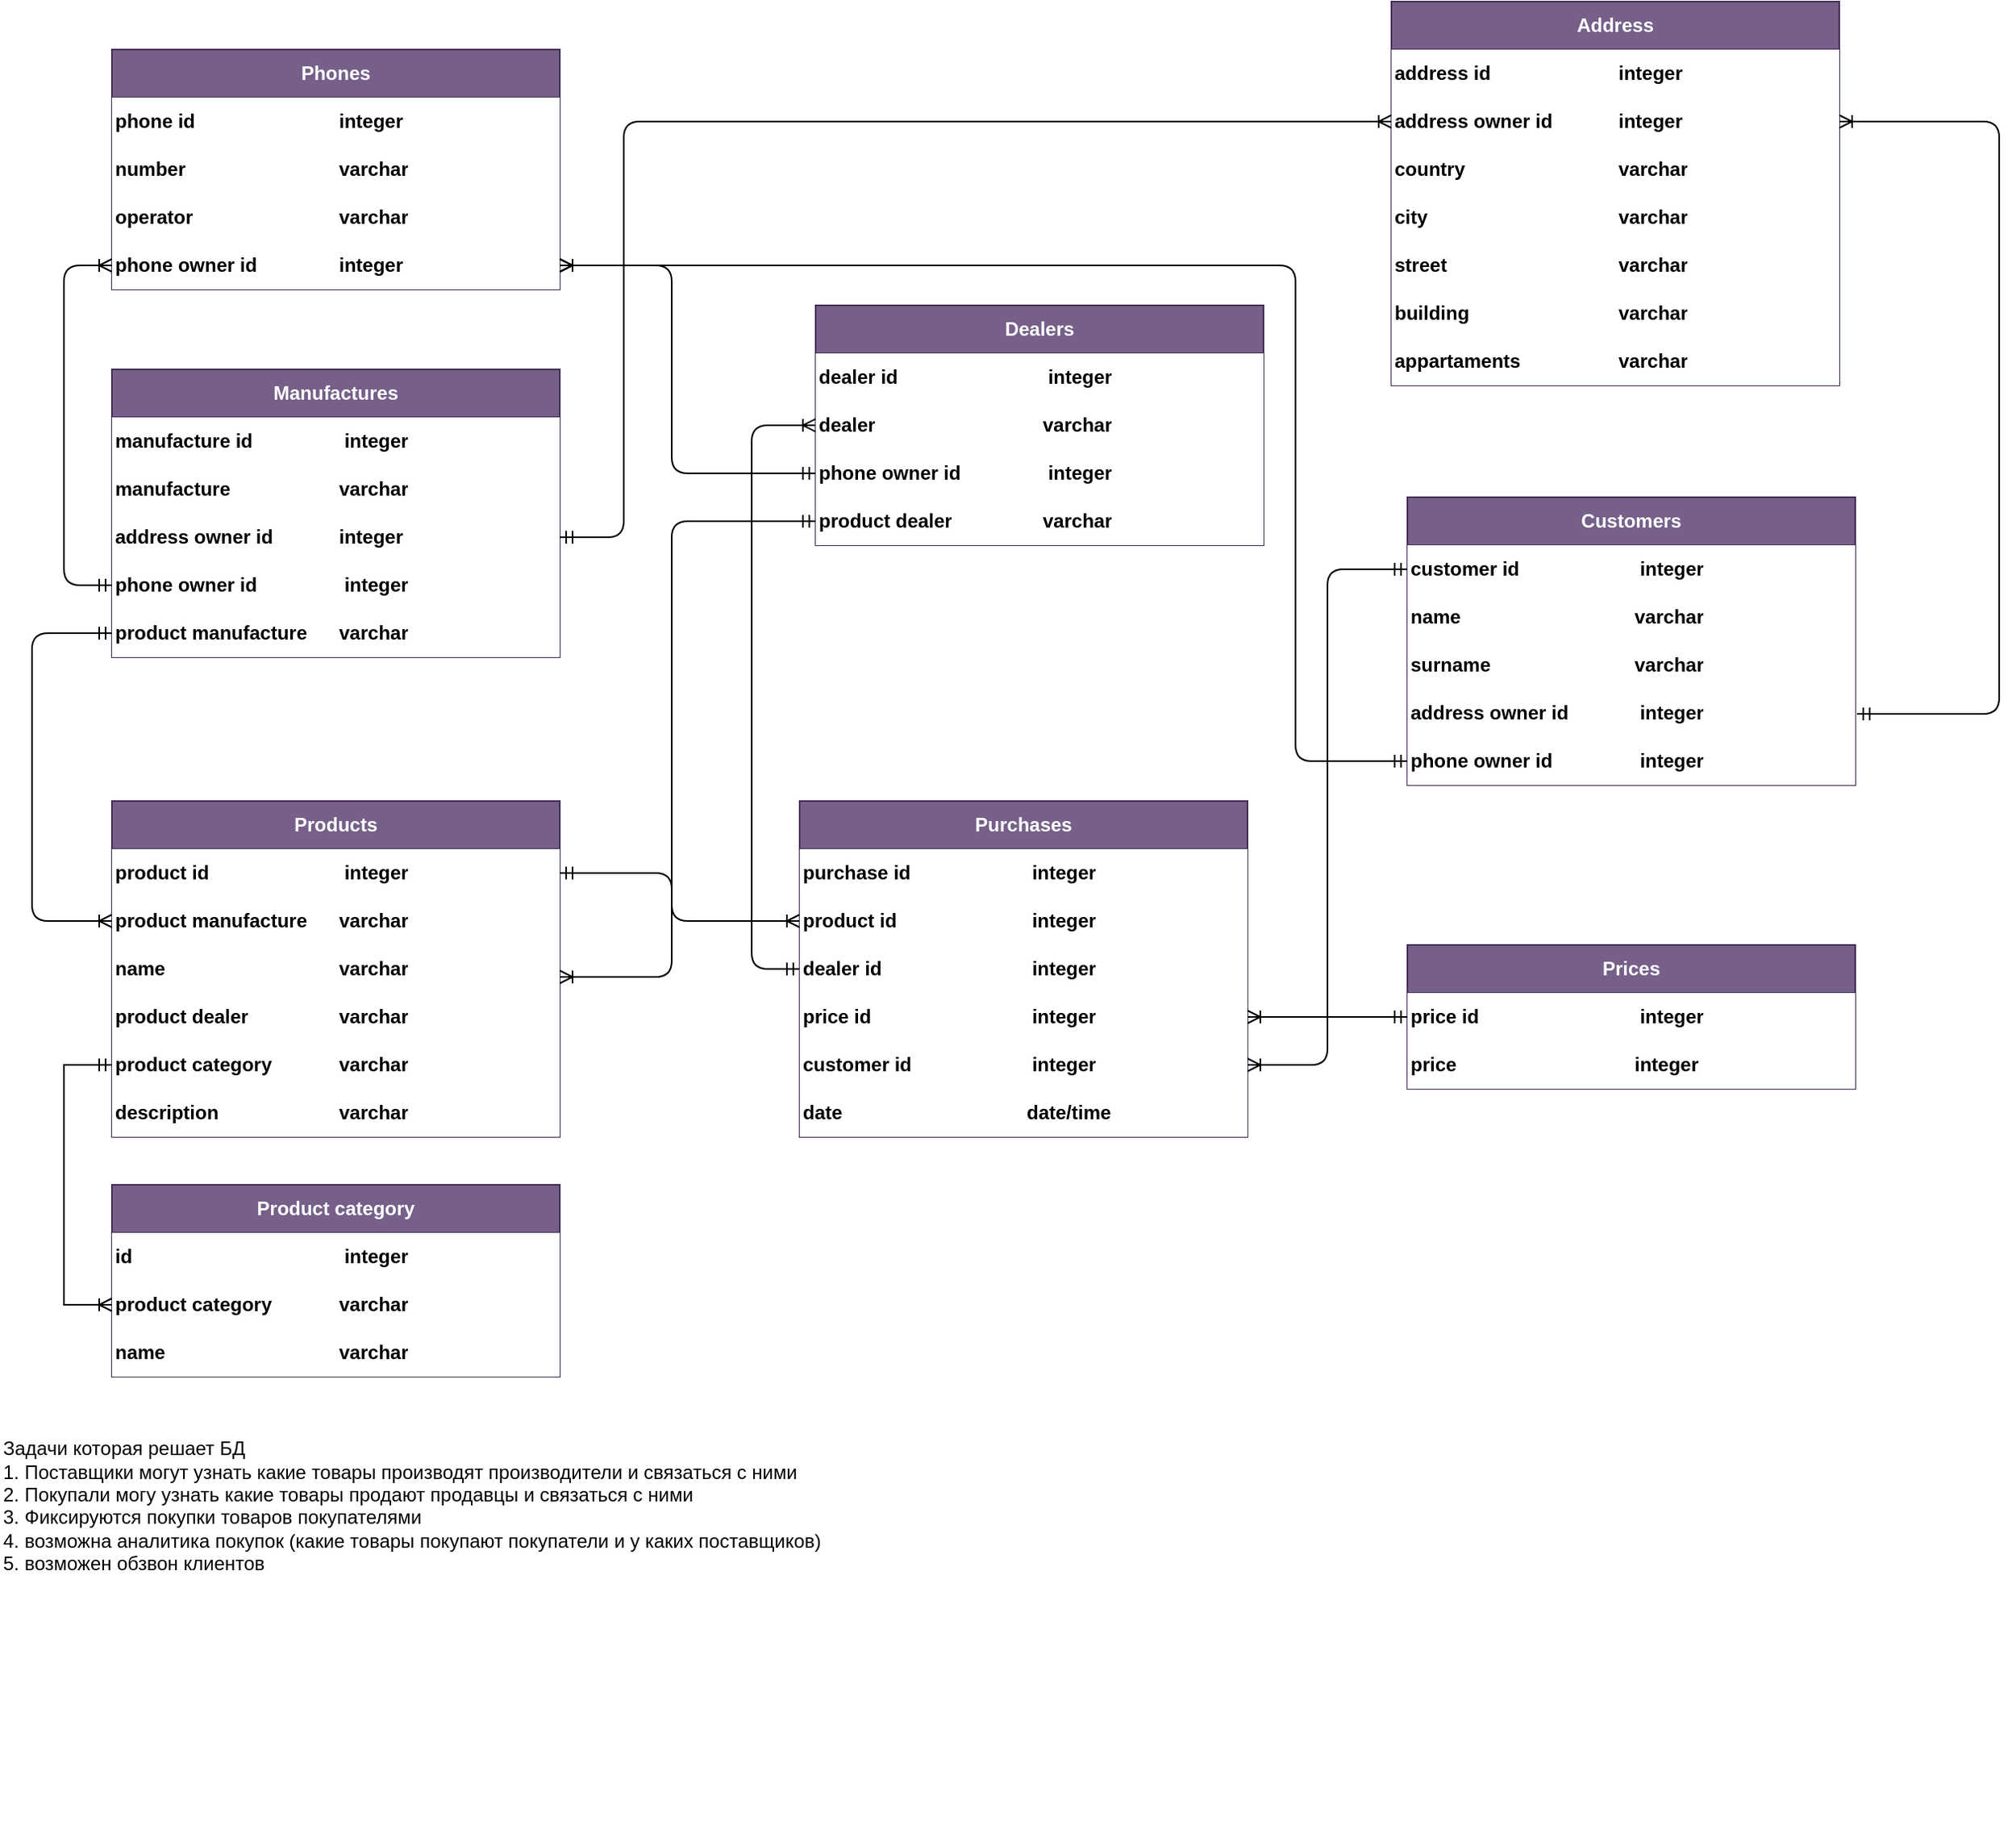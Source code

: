 <mxfile version="24.7.5">
  <diagram name="Page-1" id="e56a1550-8fbb-45ad-956c-1786394a9013">
    <mxGraphModel dx="2790" dy="1906" grid="1" gridSize="10" guides="1" tooltips="1" connect="1" arrows="1" fold="1" page="1" pageScale="1" pageWidth="1100" pageHeight="850" background="none" math="0" shadow="0">
      <root>
        <mxCell id="0" />
        <mxCell id="1" parent="0" />
        <mxCell id="E7xt4FRm8ha0BPfJUqgO-25" value="Products" style="shape=table;startSize=30;container=1;collapsible=1;childLayout=tableLayout;fixedRows=1;rowLines=0;fontStyle=1;align=center;resizeLast=1;html=1;whiteSpace=wrap;fillColor=#76608a;strokeColor=#432D57;fontColor=#ffffff;strokeWidth=1;perimeterSpacing=1;" parent="1" vertex="1">
          <mxGeometry x="-370" y="350" width="280" height="210" as="geometry" />
        </mxCell>
        <mxCell id="E7xt4FRm8ha0BPfJUqgO-26" value="" style="shape=tableRow;horizontal=0;startSize=0;swimlaneHead=0;swimlaneBody=0;fillColor=none;collapsible=0;dropTarget=0;points=[[0,0.5],[1,0.5]];portConstraint=eastwest;top=0;left=0;right=0;bottom=0;html=1;" parent="E7xt4FRm8ha0BPfJUqgO-25" vertex="1">
          <mxGeometry y="30" width="280" height="30" as="geometry" />
        </mxCell>
        <mxCell id="E7xt4FRm8ha0BPfJUqgO-27" value="product id" style="shape=partialRectangle;connectable=0;fillColor=#FFFFFF;top=0;left=0;bottom=0;right=0;fontStyle=1;overflow=hidden;html=1;whiteSpace=wrap;strokeColor=#000000;fontColor=#000000;perimeterSpacing=1;align=left;" parent="E7xt4FRm8ha0BPfJUqgO-26" vertex="1">
          <mxGeometry width="140" height="30" as="geometry">
            <mxRectangle width="140" height="30" as="alternateBounds" />
          </mxGeometry>
        </mxCell>
        <mxCell id="E7xt4FRm8ha0BPfJUqgO-50" value="&lt;span style=&quot;color: rgb(0, 0, 0);&quot;&gt;&amp;nbsp;integer&lt;/span&gt;" style="shape=partialRectangle;connectable=0;fillColor=#FFFFFF;top=0;left=0;bottom=0;right=0;fontStyle=1;overflow=hidden;html=1;whiteSpace=wrap;strokeWidth=1;strokeColor=#000000;perimeterSpacing=1;fillStyle=auto;align=left;labelBorderColor=none;" parent="E7xt4FRm8ha0BPfJUqgO-26" vertex="1">
          <mxGeometry x="140" width="140" height="30" as="geometry">
            <mxRectangle width="140" height="30" as="alternateBounds" />
          </mxGeometry>
        </mxCell>
        <mxCell id="kM-pmqdCrAjNWztVgItT-19" style="shape=tableRow;horizontal=0;startSize=0;swimlaneHead=0;swimlaneBody=0;fillColor=none;collapsible=0;dropTarget=0;points=[[0,0.5],[1,0.5]];portConstraint=eastwest;top=0;left=0;right=0;bottom=0;html=1;" vertex="1" parent="E7xt4FRm8ha0BPfJUqgO-25">
          <mxGeometry y="60" width="280" height="30" as="geometry" />
        </mxCell>
        <mxCell id="kM-pmqdCrAjNWztVgItT-20" value="product manufacture" style="shape=partialRectangle;connectable=0;fillColor=#FFFFFF;top=0;left=0;bottom=0;right=0;fontStyle=1;overflow=hidden;html=1;whiteSpace=wrap;strokeColor=#000000;fontColor=#000000;perimeterSpacing=1;align=left;" vertex="1" parent="kM-pmqdCrAjNWztVgItT-19">
          <mxGeometry width="140" height="30" as="geometry">
            <mxRectangle width="140" height="30" as="alternateBounds" />
          </mxGeometry>
        </mxCell>
        <mxCell id="kM-pmqdCrAjNWztVgItT-21" value="&lt;span style=&quot;color: rgb(0, 0, 0);&quot;&gt;varchar&lt;/span&gt;" style="shape=partialRectangle;connectable=0;fillColor=#FFFFFF;top=0;left=0;bottom=0;right=0;fontStyle=1;overflow=hidden;html=1;whiteSpace=wrap;strokeWidth=1;strokeColor=#000000;perimeterSpacing=1;fillStyle=auto;align=left;labelBorderColor=none;" vertex="1" parent="kM-pmqdCrAjNWztVgItT-19">
          <mxGeometry x="140" width="140" height="30" as="geometry">
            <mxRectangle width="140" height="30" as="alternateBounds" />
          </mxGeometry>
        </mxCell>
        <mxCell id="8YBY-K_ecjfR7SqOlU_--10" style="shape=tableRow;horizontal=0;startSize=0;swimlaneHead=0;swimlaneBody=0;fillColor=none;collapsible=0;dropTarget=0;points=[[0,0.5],[1,0.5]];portConstraint=eastwest;top=0;left=0;right=0;bottom=0;html=1;" parent="E7xt4FRm8ha0BPfJUqgO-25" vertex="1">
          <mxGeometry y="90" width="280" height="30" as="geometry" />
        </mxCell>
        <mxCell id="8YBY-K_ecjfR7SqOlU_--11" value="&lt;span style=&quot;background-color: rgb(255, 255, 255);&quot;&gt;name&lt;/span&gt;" style="shape=partialRectangle;connectable=0;fillColor=#FFFFFF;top=0;left=0;bottom=0;right=0;fontStyle=1;overflow=hidden;html=1;whiteSpace=wrap;strokeColor=#000000;fontColor=#000000;perimeterSpacing=1;align=left;" parent="8YBY-K_ecjfR7SqOlU_--10" vertex="1">
          <mxGeometry width="140" height="30" as="geometry">
            <mxRectangle width="140" height="30" as="alternateBounds" />
          </mxGeometry>
        </mxCell>
        <mxCell id="8YBY-K_ecjfR7SqOlU_--12" value="&lt;span style=&quot;color: rgb(0, 0, 0);&quot;&gt;varchar&lt;/span&gt;" style="shape=partialRectangle;connectable=0;fillColor=#FFFFFF;top=0;left=0;bottom=0;right=0;fontStyle=1;overflow=hidden;html=1;whiteSpace=wrap;strokeWidth=1;strokeColor=#000000;perimeterSpacing=1;fillStyle=auto;align=left;labelBorderColor=none;" parent="8YBY-K_ecjfR7SqOlU_--10" vertex="1">
          <mxGeometry x="140" width="140" height="30" as="geometry">
            <mxRectangle width="140" height="30" as="alternateBounds" />
          </mxGeometry>
        </mxCell>
        <mxCell id="kM-pmqdCrAjNWztVgItT-16" style="shape=tableRow;horizontal=0;startSize=0;swimlaneHead=0;swimlaneBody=0;fillColor=none;collapsible=0;dropTarget=0;points=[[0,0.5],[1,0.5]];portConstraint=eastwest;top=0;left=0;right=0;bottom=0;html=1;" vertex="1" parent="E7xt4FRm8ha0BPfJUqgO-25">
          <mxGeometry y="120" width="280" height="30" as="geometry" />
        </mxCell>
        <mxCell id="kM-pmqdCrAjNWztVgItT-17" value="product dealer" style="shape=partialRectangle;connectable=0;fillColor=#FFFFFF;top=0;left=0;bottom=0;right=0;fontStyle=1;overflow=hidden;html=1;whiteSpace=wrap;strokeColor=#000000;fontColor=#000000;perimeterSpacing=1;align=left;" vertex="1" parent="kM-pmqdCrAjNWztVgItT-16">
          <mxGeometry width="140" height="30" as="geometry">
            <mxRectangle width="140" height="30" as="alternateBounds" />
          </mxGeometry>
        </mxCell>
        <mxCell id="kM-pmqdCrAjNWztVgItT-18" value="&lt;span style=&quot;color: rgb(0, 0, 0); background-color: rgb(255, 255, 255);&quot;&gt;varchar&lt;/span&gt;" style="shape=partialRectangle;connectable=0;fillColor=#FFFFFF;top=0;left=0;bottom=0;right=0;fontStyle=1;overflow=hidden;html=1;whiteSpace=wrap;strokeWidth=1;strokeColor=#000000;perimeterSpacing=1;fillStyle=auto;align=left;labelBorderColor=none;" vertex="1" parent="kM-pmqdCrAjNWztVgItT-16">
          <mxGeometry x="140" width="140" height="30" as="geometry">
            <mxRectangle width="140" height="30" as="alternateBounds" />
          </mxGeometry>
        </mxCell>
        <mxCell id="E7xt4FRm8ha0BPfJUqgO-64" style="shape=tableRow;horizontal=0;startSize=0;swimlaneHead=0;swimlaneBody=0;fillColor=none;collapsible=0;dropTarget=0;points=[[0,0.5],[1,0.5]];portConstraint=eastwest;top=0;left=0;right=0;bottom=0;html=1;" parent="E7xt4FRm8ha0BPfJUqgO-25" vertex="1">
          <mxGeometry y="150" width="280" height="30" as="geometry" />
        </mxCell>
        <mxCell id="E7xt4FRm8ha0BPfJUqgO-66" value="&lt;span style=&quot;color: rgb(0, 0, 0);&quot;&gt;product category&amp;nbsp;&lt;/span&gt;" style="shape=partialRectangle;connectable=0;fillColor=#FFFFFF;top=0;left=0;bottom=0;right=0;fontStyle=1;overflow=hidden;html=1;whiteSpace=wrap;strokeWidth=1;strokeColor=#000000;perimeterSpacing=1;align=left;textShadow=0;" parent="E7xt4FRm8ha0BPfJUqgO-64" vertex="1">
          <mxGeometry width="140" height="30" as="geometry">
            <mxRectangle width="140" height="30" as="alternateBounds" />
          </mxGeometry>
        </mxCell>
        <mxCell id="E7xt4FRm8ha0BPfJUqgO-65" value="varchar" style="shape=partialRectangle;connectable=0;fillColor=#FFFFFF;top=0;left=0;bottom=0;right=0;fontStyle=1;overflow=hidden;html=1;whiteSpace=wrap;strokeColor=#000000;fontColor=#000000;perimeterSpacing=1;align=left;" parent="E7xt4FRm8ha0BPfJUqgO-64" vertex="1">
          <mxGeometry x="140" width="140" height="30" as="geometry">
            <mxRectangle width="140" height="30" as="alternateBounds" />
          </mxGeometry>
        </mxCell>
        <mxCell id="E7xt4FRm8ha0BPfJUqgO-80" style="shape=tableRow;horizontal=0;startSize=0;swimlaneHead=0;swimlaneBody=0;fillColor=none;collapsible=0;dropTarget=0;points=[[0,0.5],[1,0.5]];portConstraint=eastwest;top=0;left=0;right=0;bottom=0;html=1;" parent="E7xt4FRm8ha0BPfJUqgO-25" vertex="1">
          <mxGeometry y="180" width="280" height="30" as="geometry" />
        </mxCell>
        <mxCell id="E7xt4FRm8ha0BPfJUqgO-81" value="&lt;font color=&quot;#000000&quot;&gt;description&lt;/font&gt;" style="shape=partialRectangle;connectable=0;fillColor=#FFFFFF;top=0;left=0;bottom=0;right=0;fontStyle=1;overflow=hidden;html=1;whiteSpace=wrap;strokeWidth=1;strokeColor=#000000;perimeterSpacing=1;align=left;textShadow=0;" parent="E7xt4FRm8ha0BPfJUqgO-80" vertex="1">
          <mxGeometry width="140" height="30" as="geometry">
            <mxRectangle width="140" height="30" as="alternateBounds" />
          </mxGeometry>
        </mxCell>
        <mxCell id="E7xt4FRm8ha0BPfJUqgO-82" value="varchar" style="shape=partialRectangle;connectable=0;fillColor=#FFFFFF;top=0;left=0;bottom=0;right=0;fontStyle=1;overflow=hidden;html=1;whiteSpace=wrap;strokeColor=#000000;fontColor=#000000;perimeterSpacing=1;align=left;" parent="E7xt4FRm8ha0BPfJUqgO-80" vertex="1">
          <mxGeometry x="140" width="140" height="30" as="geometry">
            <mxRectangle width="140" height="30" as="alternateBounds" />
          </mxGeometry>
        </mxCell>
        <mxCell id="E7xt4FRm8ha0BPfJUqgO-67" value="Prices" style="shape=table;startSize=30;container=1;collapsible=1;childLayout=tableLayout;fixedRows=1;rowLines=0;fontStyle=1;align=center;resizeLast=1;html=1;whiteSpace=wrap;fillColor=#76608a;strokeColor=#432D57;fontColor=#ffffff;strokeWidth=1;perimeterSpacing=1;" parent="1" vertex="1">
          <mxGeometry x="440" y="440" width="280" height="90" as="geometry" />
        </mxCell>
        <mxCell id="E7xt4FRm8ha0BPfJUqgO-68" value="" style="shape=tableRow;horizontal=0;startSize=0;swimlaneHead=0;swimlaneBody=0;fillColor=none;collapsible=0;dropTarget=0;points=[[0,0.5],[1,0.5]];portConstraint=eastwest;top=0;left=0;right=0;bottom=0;html=1;" parent="E7xt4FRm8ha0BPfJUqgO-67" vertex="1">
          <mxGeometry y="30" width="280" height="30" as="geometry" />
        </mxCell>
        <mxCell id="E7xt4FRm8ha0BPfJUqgO-69" value="price id" style="shape=partialRectangle;connectable=0;fillColor=#FFFFFF;top=0;left=0;bottom=0;right=0;fontStyle=1;overflow=hidden;html=1;whiteSpace=wrap;strokeColor=#000000;fontColor=#000000;perimeterSpacing=1;align=left;" parent="E7xt4FRm8ha0BPfJUqgO-68" vertex="1">
          <mxGeometry width="140" height="30" as="geometry">
            <mxRectangle width="140" height="30" as="alternateBounds" />
          </mxGeometry>
        </mxCell>
        <mxCell id="E7xt4FRm8ha0BPfJUqgO-70" value="&lt;span style=&quot;color: rgb(0, 0, 0);&quot;&gt;&amp;nbsp;integer&lt;/span&gt;" style="shape=partialRectangle;connectable=0;fillColor=#FFFFFF;top=0;left=0;bottom=0;right=0;fontStyle=1;overflow=hidden;html=1;whiteSpace=wrap;strokeWidth=1;strokeColor=#000000;perimeterSpacing=1;fillStyle=auto;align=left;labelBorderColor=none;" parent="E7xt4FRm8ha0BPfJUqgO-68" vertex="1">
          <mxGeometry x="140" width="140" height="30" as="geometry">
            <mxRectangle width="140" height="30" as="alternateBounds" />
          </mxGeometry>
        </mxCell>
        <mxCell id="E7xt4FRm8ha0BPfJUqgO-71" style="shape=tableRow;horizontal=0;startSize=0;swimlaneHead=0;swimlaneBody=0;fillColor=none;collapsible=0;dropTarget=0;points=[[0,0.5],[1,0.5]];portConstraint=eastwest;top=0;left=0;right=0;bottom=0;html=1;" parent="E7xt4FRm8ha0BPfJUqgO-67" vertex="1">
          <mxGeometry y="60" width="280" height="30" as="geometry" />
        </mxCell>
        <mxCell id="E7xt4FRm8ha0BPfJUqgO-72" value="&lt;font color=&quot;#000000&quot;&gt;price&lt;/font&gt;" style="shape=partialRectangle;connectable=0;fillColor=#FFFFFF;top=0;left=0;bottom=0;right=0;fontStyle=1;overflow=hidden;html=1;whiteSpace=wrap;strokeWidth=1;strokeColor=#000000;perimeterSpacing=1;align=left;textShadow=0;" parent="E7xt4FRm8ha0BPfJUqgO-71" vertex="1">
          <mxGeometry width="140" height="30" as="geometry">
            <mxRectangle width="140" height="30" as="alternateBounds" />
          </mxGeometry>
        </mxCell>
        <mxCell id="E7xt4FRm8ha0BPfJUqgO-73" value="integer" style="shape=partialRectangle;connectable=0;fillColor=#FFFFFF;top=0;left=0;bottom=0;right=0;fontStyle=1;overflow=hidden;html=1;whiteSpace=wrap;strokeColor=#000000;fontColor=#000000;perimeterSpacing=1;align=left;" parent="E7xt4FRm8ha0BPfJUqgO-71" vertex="1">
          <mxGeometry x="140" width="140" height="30" as="geometry">
            <mxRectangle width="140" height="30" as="alternateBounds" />
          </mxGeometry>
        </mxCell>
        <mxCell id="E7xt4FRm8ha0BPfJUqgO-86" value="Product category" style="shape=table;startSize=30;container=1;collapsible=1;childLayout=tableLayout;fixedRows=1;rowLines=0;fontStyle=1;align=center;resizeLast=1;html=1;whiteSpace=wrap;fillColor=#76608a;strokeColor=#432D57;fontColor=#ffffff;strokeWidth=1;perimeterSpacing=1;" parent="1" vertex="1">
          <mxGeometry x="-370" y="590" width="280" height="120" as="geometry" />
        </mxCell>
        <mxCell id="E7xt4FRm8ha0BPfJUqgO-90" style="shape=tableRow;horizontal=0;startSize=0;swimlaneHead=0;swimlaneBody=0;fillColor=none;collapsible=0;dropTarget=0;points=[[0,0.5],[1,0.5]];portConstraint=eastwest;top=0;left=0;right=0;bottom=0;html=1;" parent="E7xt4FRm8ha0BPfJUqgO-86" vertex="1">
          <mxGeometry y="30" width="280" height="30" as="geometry" />
        </mxCell>
        <mxCell id="E7xt4FRm8ha0BPfJUqgO-91" value="&lt;font color=&quot;#000000&quot;&gt;id&lt;/font&gt;" style="shape=partialRectangle;connectable=0;fillColor=#FFFFFF;top=0;left=0;bottom=0;right=0;fontStyle=1;overflow=hidden;html=1;whiteSpace=wrap;strokeWidth=1;strokeColor=#000000;perimeterSpacing=1;align=left;textShadow=0;" parent="E7xt4FRm8ha0BPfJUqgO-90" vertex="1">
          <mxGeometry width="140" height="30" as="geometry">
            <mxRectangle width="140" height="30" as="alternateBounds" />
          </mxGeometry>
        </mxCell>
        <mxCell id="E7xt4FRm8ha0BPfJUqgO-92" value="&amp;nbsp;integer" style="shape=partialRectangle;connectable=0;fillColor=#FFFFFF;top=0;left=0;bottom=0;right=0;fontStyle=1;overflow=hidden;html=1;whiteSpace=wrap;strokeColor=#000000;fontColor=#000000;perimeterSpacing=1;align=left;" parent="E7xt4FRm8ha0BPfJUqgO-90" vertex="1">
          <mxGeometry x="140" width="140" height="30" as="geometry">
            <mxRectangle width="140" height="30" as="alternateBounds" />
          </mxGeometry>
        </mxCell>
        <mxCell id="kM-pmqdCrAjNWztVgItT-13" style="shape=tableRow;horizontal=0;startSize=0;swimlaneHead=0;swimlaneBody=0;fillColor=none;collapsible=0;dropTarget=0;points=[[0,0.5],[1,0.5]];portConstraint=eastwest;top=0;left=0;right=0;bottom=0;html=1;" vertex="1" parent="E7xt4FRm8ha0BPfJUqgO-86">
          <mxGeometry y="60" width="280" height="30" as="geometry" />
        </mxCell>
        <mxCell id="kM-pmqdCrAjNWztVgItT-14" value="&lt;span style=&quot;color: rgb(0, 0, 0);&quot;&gt;product category&amp;nbsp;&lt;/span&gt;" style="shape=partialRectangle;connectable=0;fillColor=#FFFFFF;top=0;left=0;bottom=0;right=0;fontStyle=1;overflow=hidden;html=1;whiteSpace=wrap;strokeWidth=1;strokeColor=#000000;perimeterSpacing=1;align=left;textShadow=0;" vertex="1" parent="kM-pmqdCrAjNWztVgItT-13">
          <mxGeometry width="140" height="30" as="geometry">
            <mxRectangle width="140" height="30" as="alternateBounds" />
          </mxGeometry>
        </mxCell>
        <mxCell id="kM-pmqdCrAjNWztVgItT-15" value="varchar" style="shape=partialRectangle;connectable=0;fillColor=#FFFFFF;top=0;left=0;bottom=0;right=0;fontStyle=1;overflow=hidden;html=1;whiteSpace=wrap;strokeColor=#000000;fontColor=#000000;perimeterSpacing=1;align=left;" vertex="1" parent="kM-pmqdCrAjNWztVgItT-13">
          <mxGeometry x="140" width="140" height="30" as="geometry">
            <mxRectangle width="140" height="30" as="alternateBounds" />
          </mxGeometry>
        </mxCell>
        <mxCell id="E7xt4FRm8ha0BPfJUqgO-93" style="shape=tableRow;horizontal=0;startSize=0;swimlaneHead=0;swimlaneBody=0;fillColor=none;collapsible=0;dropTarget=0;points=[[0,0.5],[1,0.5]];portConstraint=eastwest;top=0;left=0;right=0;bottom=0;html=1;" parent="E7xt4FRm8ha0BPfJUqgO-86" vertex="1">
          <mxGeometry y="90" width="280" height="30" as="geometry" />
        </mxCell>
        <mxCell id="E7xt4FRm8ha0BPfJUqgO-95" value="&lt;span style=&quot;background-color: rgb(255, 255, 255);&quot;&gt;name&lt;/span&gt;" style="shape=partialRectangle;connectable=0;fillColor=#FFFFFF;top=0;left=0;bottom=0;right=0;fontStyle=1;overflow=hidden;html=1;whiteSpace=wrap;strokeColor=#000000;fontColor=#000000;perimeterSpacing=1;align=left;" parent="E7xt4FRm8ha0BPfJUqgO-93" vertex="1">
          <mxGeometry width="140" height="30" as="geometry">
            <mxRectangle width="140" height="30" as="alternateBounds" />
          </mxGeometry>
        </mxCell>
        <mxCell id="E7xt4FRm8ha0BPfJUqgO-94" value="&lt;span style=&quot;color: rgb(0, 0, 0);&quot;&gt;varchar&lt;/span&gt;" style="shape=partialRectangle;connectable=0;fillColor=#FFFFFF;top=0;left=0;bottom=0;right=0;fontStyle=1;overflow=hidden;html=1;whiteSpace=wrap;strokeWidth=1;strokeColor=#000000;perimeterSpacing=1;align=left;textShadow=0;" parent="E7xt4FRm8ha0BPfJUqgO-93" vertex="1">
          <mxGeometry x="140" width="140" height="30" as="geometry">
            <mxRectangle width="140" height="30" as="alternateBounds" />
          </mxGeometry>
        </mxCell>
        <mxCell id="E7xt4FRm8ha0BPfJUqgO-99" value="Dealers" style="shape=table;startSize=30;container=1;collapsible=1;childLayout=tableLayout;fixedRows=1;rowLines=0;fontStyle=1;align=center;resizeLast=1;html=1;whiteSpace=wrap;fillColor=#76608a;strokeColor=#432D57;fontColor=#ffffff;strokeWidth=1;perimeterSpacing=1;" parent="1" vertex="1">
          <mxGeometry x="70" y="40" width="280" height="150" as="geometry" />
        </mxCell>
        <mxCell id="E7xt4FRm8ha0BPfJUqgO-100" value="" style="shape=tableRow;horizontal=0;startSize=0;swimlaneHead=0;swimlaneBody=0;fillColor=none;collapsible=0;dropTarget=0;points=[[0,0.5],[1,0.5]];portConstraint=eastwest;top=0;left=0;right=0;bottom=0;html=1;" parent="E7xt4FRm8ha0BPfJUqgO-99" vertex="1">
          <mxGeometry y="30" width="280" height="30" as="geometry" />
        </mxCell>
        <mxCell id="E7xt4FRm8ha0BPfJUqgO-101" value="dealer id" style="shape=partialRectangle;connectable=0;fillColor=#FFFFFF;top=0;left=0;bottom=0;right=0;fontStyle=1;overflow=hidden;html=1;whiteSpace=wrap;strokeColor=#000000;fontColor=#000000;perimeterSpacing=1;align=left;" parent="E7xt4FRm8ha0BPfJUqgO-100" vertex="1">
          <mxGeometry width="140" height="30" as="geometry">
            <mxRectangle width="140" height="30" as="alternateBounds" />
          </mxGeometry>
        </mxCell>
        <mxCell id="E7xt4FRm8ha0BPfJUqgO-102" value="&lt;span style=&quot;color: rgb(0, 0, 0);&quot;&gt;&amp;nbsp;integer&lt;/span&gt;" style="shape=partialRectangle;connectable=0;fillColor=#FFFFFF;top=0;left=0;bottom=0;right=0;fontStyle=1;overflow=hidden;html=1;whiteSpace=wrap;strokeWidth=1;strokeColor=#000000;perimeterSpacing=1;fillStyle=auto;align=left;labelBorderColor=none;" parent="E7xt4FRm8ha0BPfJUqgO-100" vertex="1">
          <mxGeometry x="140" width="140" height="30" as="geometry">
            <mxRectangle width="140" height="30" as="alternateBounds" />
          </mxGeometry>
        </mxCell>
        <mxCell id="tH0pUeJxRscnLVoHgx7f-1" style="shape=tableRow;horizontal=0;startSize=0;swimlaneHead=0;swimlaneBody=0;fillColor=none;collapsible=0;dropTarget=0;points=[[0,0.5],[1,0.5]];portConstraint=eastwest;top=0;left=0;right=0;bottom=0;html=1;" parent="E7xt4FRm8ha0BPfJUqgO-99" vertex="1">
          <mxGeometry y="60" width="280" height="30" as="geometry" />
        </mxCell>
        <mxCell id="tH0pUeJxRscnLVoHgx7f-2" value="dealer" style="shape=partialRectangle;connectable=0;fillColor=#FFFFFF;top=0;left=0;bottom=0;right=0;fontStyle=1;overflow=hidden;html=1;whiteSpace=wrap;strokeColor=#000000;fontColor=#000000;perimeterSpacing=1;align=left;" parent="tH0pUeJxRscnLVoHgx7f-1" vertex="1">
          <mxGeometry width="140" height="30" as="geometry">
            <mxRectangle width="140" height="30" as="alternateBounds" />
          </mxGeometry>
        </mxCell>
        <mxCell id="tH0pUeJxRscnLVoHgx7f-3" value="&lt;span style=&quot;color: rgb(0, 0, 0); background-color: rgb(255, 255, 255);&quot;&gt;varchar&lt;/span&gt;" style="shape=partialRectangle;connectable=0;fillColor=#FFFFFF;top=0;left=0;bottom=0;right=0;fontStyle=1;overflow=hidden;html=1;whiteSpace=wrap;strokeWidth=1;strokeColor=#000000;perimeterSpacing=1;fillStyle=auto;align=left;labelBorderColor=none;" parent="tH0pUeJxRscnLVoHgx7f-1" vertex="1">
          <mxGeometry x="140" width="140" height="30" as="geometry">
            <mxRectangle width="140" height="30" as="alternateBounds" />
          </mxGeometry>
        </mxCell>
        <mxCell id="E7xt4FRm8ha0BPfJUqgO-106" style="shape=tableRow;horizontal=0;startSize=0;swimlaneHead=0;swimlaneBody=0;fillColor=none;collapsible=0;dropTarget=0;points=[[0,0.5],[1,0.5]];portConstraint=eastwest;top=0;left=0;right=0;bottom=0;html=1;" parent="E7xt4FRm8ha0BPfJUqgO-99" vertex="1">
          <mxGeometry y="90" width="280" height="30" as="geometry" />
        </mxCell>
        <mxCell id="E7xt4FRm8ha0BPfJUqgO-107" value="&lt;span style=&quot;color: rgb(0, 0, 0);&quot;&gt;phone owner id&lt;/span&gt;" style="shape=partialRectangle;connectable=0;fillColor=#FFFFFF;top=0;left=0;bottom=0;right=0;fontStyle=1;overflow=hidden;html=1;whiteSpace=wrap;strokeWidth=1;strokeColor=#000000;perimeterSpacing=1;align=left;textShadow=0;" parent="E7xt4FRm8ha0BPfJUqgO-106" vertex="1">
          <mxGeometry width="140" height="30" as="geometry">
            <mxRectangle width="140" height="30" as="alternateBounds" />
          </mxGeometry>
        </mxCell>
        <mxCell id="E7xt4FRm8ha0BPfJUqgO-108" value="&amp;nbsp;integer" style="shape=partialRectangle;connectable=0;fillColor=#FFFFFF;top=0;left=0;bottom=0;right=0;fontStyle=1;overflow=hidden;html=1;whiteSpace=wrap;strokeColor=#000000;fontColor=#000000;perimeterSpacing=1;align=left;" parent="E7xt4FRm8ha0BPfJUqgO-106" vertex="1">
          <mxGeometry x="140" width="140" height="30" as="geometry">
            <mxRectangle width="140" height="30" as="alternateBounds" />
          </mxGeometry>
        </mxCell>
        <mxCell id="7CB9tT90zDsJ9tA0xn21-41" style="shape=tableRow;horizontal=0;startSize=0;swimlaneHead=0;swimlaneBody=0;fillColor=none;collapsible=0;dropTarget=0;points=[[0,0.5],[1,0.5]];portConstraint=eastwest;top=0;left=0;right=0;bottom=0;html=1;" parent="E7xt4FRm8ha0BPfJUqgO-99" vertex="1">
          <mxGeometry y="120" width="280" height="30" as="geometry" />
        </mxCell>
        <mxCell id="7CB9tT90zDsJ9tA0xn21-42" value="&lt;span style=&quot;color: rgb(0, 0, 0);&quot;&gt;product dealer&lt;/span&gt;" style="shape=partialRectangle;connectable=0;fillColor=#FFFFFF;top=0;left=0;bottom=0;right=0;fontStyle=1;overflow=hidden;html=1;whiteSpace=wrap;strokeWidth=1;strokeColor=#000000;perimeterSpacing=1;align=left;textShadow=0;" parent="7CB9tT90zDsJ9tA0xn21-41" vertex="1">
          <mxGeometry width="140" height="30" as="geometry">
            <mxRectangle width="140" height="30" as="alternateBounds" />
          </mxGeometry>
        </mxCell>
        <mxCell id="7CB9tT90zDsJ9tA0xn21-43" value="&lt;span style=&quot;background-color: rgb(255, 255, 255);&quot;&gt;varchar&lt;/span&gt;" style="shape=partialRectangle;connectable=0;fillColor=#FFFFFF;top=0;left=0;bottom=0;right=0;fontStyle=1;overflow=hidden;html=1;whiteSpace=wrap;strokeColor=#000000;fontColor=#000000;perimeterSpacing=1;align=left;" parent="7CB9tT90zDsJ9tA0xn21-41" vertex="1">
          <mxGeometry x="140" width="140" height="30" as="geometry">
            <mxRectangle width="140" height="30" as="alternateBounds" />
          </mxGeometry>
        </mxCell>
        <mxCell id="E7xt4FRm8ha0BPfJUqgO-112" value="Manufactures" style="shape=table;startSize=30;container=1;collapsible=1;childLayout=tableLayout;fixedRows=1;rowLines=0;fontStyle=1;align=center;resizeLast=1;html=1;whiteSpace=wrap;fillColor=#76608a;strokeColor=#432D57;fontColor=#ffffff;strokeWidth=1;perimeterSpacing=1;" parent="1" vertex="1">
          <mxGeometry x="-370" y="80" width="280" height="180" as="geometry" />
        </mxCell>
        <mxCell id="E7xt4FRm8ha0BPfJUqgO-113" value="" style="shape=tableRow;horizontal=0;startSize=0;swimlaneHead=0;swimlaneBody=0;fillColor=none;collapsible=0;dropTarget=0;points=[[0,0.5],[1,0.5]];portConstraint=eastwest;top=0;left=0;right=0;bottom=0;html=1;" parent="E7xt4FRm8ha0BPfJUqgO-112" vertex="1">
          <mxGeometry y="30" width="280" height="30" as="geometry" />
        </mxCell>
        <mxCell id="E7xt4FRm8ha0BPfJUqgO-114" value="manufacture id" style="shape=partialRectangle;connectable=0;fillColor=#FFFFFF;top=0;left=0;bottom=0;right=0;fontStyle=1;overflow=hidden;html=1;whiteSpace=wrap;strokeColor=#000000;fontColor=#000000;perimeterSpacing=1;align=left;" parent="E7xt4FRm8ha0BPfJUqgO-113" vertex="1">
          <mxGeometry width="140" height="30" as="geometry">
            <mxRectangle width="140" height="30" as="alternateBounds" />
          </mxGeometry>
        </mxCell>
        <mxCell id="E7xt4FRm8ha0BPfJUqgO-115" value="&lt;span style=&quot;color: rgb(0, 0, 0);&quot;&gt;&amp;nbsp;integer&lt;/span&gt;" style="shape=partialRectangle;connectable=0;fillColor=#FFFFFF;top=0;left=0;bottom=0;right=0;fontStyle=1;overflow=hidden;html=1;whiteSpace=wrap;strokeWidth=1;strokeColor=#000000;perimeterSpacing=1;fillStyle=auto;align=left;labelBorderColor=none;" parent="E7xt4FRm8ha0BPfJUqgO-113" vertex="1">
          <mxGeometry x="140" width="140" height="30" as="geometry">
            <mxRectangle width="140" height="30" as="alternateBounds" />
          </mxGeometry>
        </mxCell>
        <mxCell id="8YBY-K_ecjfR7SqOlU_--4" style="shape=tableRow;horizontal=0;startSize=0;swimlaneHead=0;swimlaneBody=0;fillColor=none;collapsible=0;dropTarget=0;points=[[0,0.5],[1,0.5]];portConstraint=eastwest;top=0;left=0;right=0;bottom=0;html=1;" parent="E7xt4FRm8ha0BPfJUqgO-112" vertex="1">
          <mxGeometry y="60" width="280" height="30" as="geometry" />
        </mxCell>
        <mxCell id="8YBY-K_ecjfR7SqOlU_--5" value="&lt;font color=&quot;#000000&quot;&gt;manufacture&lt;/font&gt;" style="shape=partialRectangle;connectable=0;fillColor=#FFFFFF;top=0;left=0;bottom=0;right=0;fontStyle=1;overflow=hidden;html=1;whiteSpace=wrap;strokeWidth=1;strokeColor=#000000;perimeterSpacing=1;align=left;textShadow=0;" parent="8YBY-K_ecjfR7SqOlU_--4" vertex="1">
          <mxGeometry width="140" height="30" as="geometry">
            <mxRectangle width="140" height="30" as="alternateBounds" />
          </mxGeometry>
        </mxCell>
        <mxCell id="8YBY-K_ecjfR7SqOlU_--6" value="varchar" style="shape=partialRectangle;connectable=0;fillColor=#FFFFFF;top=0;left=0;bottom=0;right=0;fontStyle=1;overflow=hidden;html=1;whiteSpace=wrap;strokeColor=#000000;fontColor=#000000;perimeterSpacing=1;align=left;" parent="8YBY-K_ecjfR7SqOlU_--4" vertex="1">
          <mxGeometry x="140" width="140" height="30" as="geometry">
            <mxRectangle width="140" height="30" as="alternateBounds" />
          </mxGeometry>
        </mxCell>
        <mxCell id="E7xt4FRm8ha0BPfJUqgO-122" style="shape=tableRow;horizontal=0;startSize=0;swimlaneHead=0;swimlaneBody=0;fillColor=none;collapsible=0;dropTarget=0;points=[[0,0.5],[1,0.5]];portConstraint=eastwest;top=0;left=0;right=0;bottom=0;html=1;" parent="E7xt4FRm8ha0BPfJUqgO-112" vertex="1">
          <mxGeometry y="90" width="280" height="30" as="geometry" />
        </mxCell>
        <mxCell id="E7xt4FRm8ha0BPfJUqgO-123" value="&lt;span style=&quot;color: rgb(0, 0, 0);&quot;&gt;address owner id&lt;/span&gt;" style="shape=partialRectangle;connectable=0;fillColor=#FFFFFF;top=0;left=0;bottom=0;right=0;fontStyle=1;overflow=hidden;html=1;whiteSpace=wrap;strokeWidth=1;strokeColor=#000000;perimeterSpacing=1;align=left;textShadow=0;" parent="E7xt4FRm8ha0BPfJUqgO-122" vertex="1">
          <mxGeometry width="140" height="30" as="geometry">
            <mxRectangle width="140" height="30" as="alternateBounds" />
          </mxGeometry>
        </mxCell>
        <mxCell id="E7xt4FRm8ha0BPfJUqgO-124" value="integer" style="shape=partialRectangle;connectable=0;fillColor=#FFFFFF;top=0;left=0;bottom=0;right=0;fontStyle=1;overflow=hidden;html=1;whiteSpace=wrap;strokeColor=#000000;fontColor=#000000;perimeterSpacing=1;align=left;" parent="E7xt4FRm8ha0BPfJUqgO-122" vertex="1">
          <mxGeometry x="140" width="140" height="30" as="geometry">
            <mxRectangle width="140" height="30" as="alternateBounds" />
          </mxGeometry>
        </mxCell>
        <mxCell id="7CB9tT90zDsJ9tA0xn21-38" style="shape=tableRow;horizontal=0;startSize=0;swimlaneHead=0;swimlaneBody=0;fillColor=none;collapsible=0;dropTarget=0;points=[[0,0.5],[1,0.5]];portConstraint=eastwest;top=0;left=0;right=0;bottom=0;html=1;" parent="E7xt4FRm8ha0BPfJUqgO-112" vertex="1">
          <mxGeometry y="120" width="280" height="30" as="geometry" />
        </mxCell>
        <mxCell id="7CB9tT90zDsJ9tA0xn21-39" value="&lt;font color=&quot;#000000&quot;&gt;phone owner id&lt;/font&gt;" style="shape=partialRectangle;connectable=0;fillColor=#FFFFFF;top=0;left=0;bottom=0;right=0;fontStyle=1;overflow=hidden;html=1;whiteSpace=wrap;strokeWidth=1;strokeColor=#000000;perimeterSpacing=1;align=left;textShadow=0;" parent="7CB9tT90zDsJ9tA0xn21-38" vertex="1">
          <mxGeometry width="140" height="30" as="geometry">
            <mxRectangle width="140" height="30" as="alternateBounds" />
          </mxGeometry>
        </mxCell>
        <mxCell id="7CB9tT90zDsJ9tA0xn21-40" value="&amp;nbsp;integer" style="shape=partialRectangle;connectable=0;fillColor=#FFFFFF;top=0;left=0;bottom=0;right=0;fontStyle=1;overflow=hidden;html=1;whiteSpace=wrap;strokeColor=#000000;fontColor=#000000;perimeterSpacing=1;align=left;" parent="7CB9tT90zDsJ9tA0xn21-38" vertex="1">
          <mxGeometry x="140" width="140" height="30" as="geometry">
            <mxRectangle width="140" height="30" as="alternateBounds" />
          </mxGeometry>
        </mxCell>
        <mxCell id="8YBY-K_ecjfR7SqOlU_--7" style="shape=tableRow;horizontal=0;startSize=0;swimlaneHead=0;swimlaneBody=0;fillColor=none;collapsible=0;dropTarget=0;points=[[0,0.5],[1,0.5]];portConstraint=eastwest;top=0;left=0;right=0;bottom=0;html=1;" parent="E7xt4FRm8ha0BPfJUqgO-112" vertex="1">
          <mxGeometry y="150" width="280" height="30" as="geometry" />
        </mxCell>
        <mxCell id="8YBY-K_ecjfR7SqOlU_--8" value="&lt;span style=&quot;color: rgb(0, 0, 0);&quot;&gt;product manufacture&lt;/span&gt;" style="shape=partialRectangle;connectable=0;fillColor=#FFFFFF;top=0;left=0;bottom=0;right=0;fontStyle=1;overflow=hidden;html=1;whiteSpace=wrap;strokeWidth=1;strokeColor=#000000;perimeterSpacing=1;align=left;textShadow=0;" parent="8YBY-K_ecjfR7SqOlU_--7" vertex="1">
          <mxGeometry width="140" height="30" as="geometry">
            <mxRectangle width="140" height="30" as="alternateBounds" />
          </mxGeometry>
        </mxCell>
        <mxCell id="8YBY-K_ecjfR7SqOlU_--9" value="varchar" style="shape=partialRectangle;connectable=0;fillColor=#FFFFFF;top=0;left=0;bottom=0;right=0;fontStyle=1;overflow=hidden;html=1;whiteSpace=wrap;strokeColor=#000000;fontColor=#000000;perimeterSpacing=1;align=left;" parent="8YBY-K_ecjfR7SqOlU_--7" vertex="1">
          <mxGeometry x="140" width="140" height="30" as="geometry">
            <mxRectangle width="140" height="30" as="alternateBounds" />
          </mxGeometry>
        </mxCell>
        <mxCell id="E7xt4FRm8ha0BPfJUqgO-125" value="Customers" style="shape=table;startSize=30;container=1;collapsible=1;childLayout=tableLayout;fixedRows=1;rowLines=0;fontStyle=1;align=center;resizeLast=1;html=1;whiteSpace=wrap;fillColor=#76608a;strokeColor=#432D57;fontColor=#ffffff;strokeWidth=1;perimeterSpacing=1;" parent="1" vertex="1">
          <mxGeometry x="440" y="160" width="280" height="180" as="geometry" />
        </mxCell>
        <mxCell id="E7xt4FRm8ha0BPfJUqgO-126" value="" style="shape=tableRow;horizontal=0;startSize=0;swimlaneHead=0;swimlaneBody=0;fillColor=none;collapsible=0;dropTarget=0;points=[[0,0.5],[1,0.5]];portConstraint=eastwest;top=0;left=0;right=0;bottom=0;html=1;" parent="E7xt4FRm8ha0BPfJUqgO-125" vertex="1">
          <mxGeometry y="30" width="280" height="30" as="geometry" />
        </mxCell>
        <mxCell id="E7xt4FRm8ha0BPfJUqgO-127" value="customer id" style="shape=partialRectangle;connectable=0;fillColor=#FFFFFF;top=0;left=0;bottom=0;right=0;fontStyle=1;overflow=hidden;html=1;whiteSpace=wrap;strokeColor=#000000;fontColor=#000000;perimeterSpacing=1;align=left;" parent="E7xt4FRm8ha0BPfJUqgO-126" vertex="1">
          <mxGeometry width="140" height="30" as="geometry">
            <mxRectangle width="140" height="30" as="alternateBounds" />
          </mxGeometry>
        </mxCell>
        <mxCell id="E7xt4FRm8ha0BPfJUqgO-128" value="&lt;font color=&quot;#000000&quot;&gt;&amp;nbsp;integer&lt;/font&gt;" style="shape=partialRectangle;connectable=0;fillColor=#FFFFFF;top=0;left=0;bottom=0;right=0;fontStyle=1;overflow=hidden;html=1;whiteSpace=wrap;strokeWidth=1;strokeColor=#000000;perimeterSpacing=1;fillStyle=auto;align=left;labelBorderColor=none;" parent="E7xt4FRm8ha0BPfJUqgO-126" vertex="1">
          <mxGeometry x="140" width="140" height="30" as="geometry">
            <mxRectangle width="140" height="30" as="alternateBounds" />
          </mxGeometry>
        </mxCell>
        <mxCell id="E7xt4FRm8ha0BPfJUqgO-129" style="shape=tableRow;horizontal=0;startSize=0;swimlaneHead=0;swimlaneBody=0;fillColor=none;collapsible=0;dropTarget=0;points=[[0,0.5],[1,0.5]];portConstraint=eastwest;top=0;left=0;right=0;bottom=0;html=1;" parent="E7xt4FRm8ha0BPfJUqgO-125" vertex="1">
          <mxGeometry y="60" width="280" height="30" as="geometry" />
        </mxCell>
        <mxCell id="E7xt4FRm8ha0BPfJUqgO-130" value="&lt;font color=&quot;#000000&quot;&gt;name&lt;/font&gt;" style="shape=partialRectangle;connectable=0;fillColor=#FFFFFF;top=0;left=0;bottom=0;right=0;fontStyle=1;overflow=hidden;html=1;whiteSpace=wrap;strokeWidth=1;strokeColor=#000000;perimeterSpacing=1;align=left;textShadow=0;" parent="E7xt4FRm8ha0BPfJUqgO-129" vertex="1">
          <mxGeometry width="140" height="30" as="geometry">
            <mxRectangle width="140" height="30" as="alternateBounds" />
          </mxGeometry>
        </mxCell>
        <mxCell id="E7xt4FRm8ha0BPfJUqgO-131" value="varchar" style="shape=partialRectangle;connectable=0;fillColor=#FFFFFF;top=0;left=0;bottom=0;right=0;fontStyle=1;overflow=hidden;html=1;whiteSpace=wrap;strokeColor=#000000;fontColor=#000000;perimeterSpacing=1;align=left;" parent="E7xt4FRm8ha0BPfJUqgO-129" vertex="1">
          <mxGeometry x="140" width="140" height="30" as="geometry">
            <mxRectangle width="140" height="30" as="alternateBounds" />
          </mxGeometry>
        </mxCell>
        <mxCell id="E7xt4FRm8ha0BPfJUqgO-132" style="shape=tableRow;horizontal=0;startSize=0;swimlaneHead=0;swimlaneBody=0;fillColor=none;collapsible=0;dropTarget=0;points=[[0,0.5],[1,0.5]];portConstraint=eastwest;top=0;left=0;right=0;bottom=0;html=1;" parent="E7xt4FRm8ha0BPfJUqgO-125" vertex="1">
          <mxGeometry y="90" width="280" height="30" as="geometry" />
        </mxCell>
        <mxCell id="E7xt4FRm8ha0BPfJUqgO-133" value="&lt;font color=&quot;#000000&quot;&gt;surname&lt;/font&gt;" style="shape=partialRectangle;connectable=0;fillColor=#FFFFFF;top=0;left=0;bottom=0;right=0;fontStyle=1;overflow=hidden;html=1;whiteSpace=wrap;strokeWidth=1;strokeColor=#000000;perimeterSpacing=1;align=left;textShadow=0;" parent="E7xt4FRm8ha0BPfJUqgO-132" vertex="1">
          <mxGeometry width="140" height="30" as="geometry">
            <mxRectangle width="140" height="30" as="alternateBounds" />
          </mxGeometry>
        </mxCell>
        <mxCell id="E7xt4FRm8ha0BPfJUqgO-134" value="varchar" style="shape=partialRectangle;connectable=0;fillColor=#FFFFFF;top=0;left=0;bottom=0;right=0;fontStyle=1;overflow=hidden;html=1;whiteSpace=wrap;strokeColor=#000000;fontColor=#000000;perimeterSpacing=1;align=left;" parent="E7xt4FRm8ha0BPfJUqgO-132" vertex="1">
          <mxGeometry x="140" width="140" height="30" as="geometry">
            <mxRectangle width="140" height="30" as="alternateBounds" />
          </mxGeometry>
        </mxCell>
        <mxCell id="E7xt4FRm8ha0BPfJUqgO-135" style="shape=tableRow;horizontal=0;startSize=0;swimlaneHead=0;swimlaneBody=0;fillColor=none;collapsible=0;dropTarget=0;points=[[0,0.5],[1,0.5]];portConstraint=eastwest;top=0;left=0;right=0;bottom=0;html=1;" parent="E7xt4FRm8ha0BPfJUqgO-125" vertex="1">
          <mxGeometry y="120" width="280" height="30" as="geometry" />
        </mxCell>
        <mxCell id="E7xt4FRm8ha0BPfJUqgO-136" value="&lt;span style=&quot;color: rgb(0, 0, 0);&quot;&gt;address owner id&lt;/span&gt;" style="shape=partialRectangle;connectable=0;fillColor=#FFFFFF;top=0;left=0;bottom=0;right=0;fontStyle=1;overflow=hidden;html=1;whiteSpace=wrap;strokeWidth=1;strokeColor=#000000;perimeterSpacing=1;align=left;textShadow=0;" parent="E7xt4FRm8ha0BPfJUqgO-135" vertex="1">
          <mxGeometry width="140" height="30" as="geometry">
            <mxRectangle width="140" height="30" as="alternateBounds" />
          </mxGeometry>
        </mxCell>
        <mxCell id="E7xt4FRm8ha0BPfJUqgO-137" value="&amp;nbsp;integer" style="shape=partialRectangle;connectable=0;fillColor=#FFFFFF;top=0;left=0;bottom=0;right=0;fontStyle=1;overflow=hidden;html=1;whiteSpace=wrap;strokeColor=#000000;fontColor=#000000;perimeterSpacing=1;align=left;" parent="E7xt4FRm8ha0BPfJUqgO-135" vertex="1">
          <mxGeometry x="140" width="140" height="30" as="geometry">
            <mxRectangle width="140" height="30" as="alternateBounds" />
          </mxGeometry>
        </mxCell>
        <mxCell id="E7xt4FRm8ha0BPfJUqgO-187" style="shape=tableRow;horizontal=0;startSize=0;swimlaneHead=0;swimlaneBody=0;fillColor=none;collapsible=0;dropTarget=0;points=[[0,0.5],[1,0.5]];portConstraint=eastwest;top=0;left=0;right=0;bottom=0;html=1;" parent="E7xt4FRm8ha0BPfJUqgO-125" vertex="1">
          <mxGeometry y="150" width="280" height="30" as="geometry" />
        </mxCell>
        <mxCell id="E7xt4FRm8ha0BPfJUqgO-188" value="&lt;span style=&quot;color: rgb(0, 0, 0);&quot;&gt;phone owner id&lt;/span&gt;" style="shape=partialRectangle;connectable=0;fillColor=#FFFFFF;top=0;left=0;bottom=0;right=0;fontStyle=1;overflow=hidden;html=1;whiteSpace=wrap;strokeWidth=1;strokeColor=#000000;perimeterSpacing=1;align=left;textShadow=0;" parent="E7xt4FRm8ha0BPfJUqgO-187" vertex="1">
          <mxGeometry width="140" height="30" as="geometry">
            <mxRectangle width="140" height="30" as="alternateBounds" />
          </mxGeometry>
        </mxCell>
        <mxCell id="E7xt4FRm8ha0BPfJUqgO-189" value="&amp;nbsp;integer" style="shape=partialRectangle;connectable=0;fillColor=#FFFFFF;top=0;left=0;bottom=0;right=0;fontStyle=1;overflow=hidden;html=1;whiteSpace=wrap;strokeColor=#000000;fontColor=#000000;perimeterSpacing=1;align=left;" parent="E7xt4FRm8ha0BPfJUqgO-187" vertex="1">
          <mxGeometry x="140" width="140" height="30" as="geometry">
            <mxRectangle width="140" height="30" as="alternateBounds" />
          </mxGeometry>
        </mxCell>
        <mxCell id="E7xt4FRm8ha0BPfJUqgO-138" value="Purchases" style="shape=table;startSize=30;container=1;collapsible=1;childLayout=tableLayout;fixedRows=1;rowLines=0;fontStyle=1;align=center;resizeLast=1;html=1;whiteSpace=wrap;fillColor=#76608a;strokeColor=#432D57;fontColor=#ffffff;strokeWidth=1;perimeterSpacing=1;" parent="1" vertex="1">
          <mxGeometry x="60" y="350" width="280" height="210" as="geometry" />
        </mxCell>
        <mxCell id="E7xt4FRm8ha0BPfJUqgO-139" value="" style="shape=tableRow;horizontal=0;startSize=0;swimlaneHead=0;swimlaneBody=0;fillColor=none;collapsible=0;dropTarget=0;points=[[0,0.5],[1,0.5]];portConstraint=eastwest;top=0;left=0;right=0;bottom=0;html=1;" parent="E7xt4FRm8ha0BPfJUqgO-138" vertex="1">
          <mxGeometry y="30" width="280" height="30" as="geometry" />
        </mxCell>
        <mxCell id="E7xt4FRm8ha0BPfJUqgO-140" value="purchase id" style="shape=partialRectangle;connectable=0;fillColor=#FFFFFF;top=0;left=0;bottom=0;right=0;fontStyle=1;overflow=hidden;html=1;whiteSpace=wrap;strokeColor=#000000;fontColor=#000000;perimeterSpacing=1;align=left;" parent="E7xt4FRm8ha0BPfJUqgO-139" vertex="1">
          <mxGeometry width="140" height="30" as="geometry">
            <mxRectangle width="140" height="30" as="alternateBounds" />
          </mxGeometry>
        </mxCell>
        <mxCell id="E7xt4FRm8ha0BPfJUqgO-141" value="&lt;span style=&quot;color: rgb(0, 0, 0);&quot;&gt;&amp;nbsp;integer&lt;/span&gt;" style="shape=partialRectangle;connectable=0;fillColor=#FFFFFF;top=0;left=0;bottom=0;right=0;fontStyle=1;overflow=hidden;html=1;whiteSpace=wrap;strokeWidth=1;strokeColor=#000000;perimeterSpacing=1;fillStyle=auto;align=left;labelBorderColor=none;" parent="E7xt4FRm8ha0BPfJUqgO-139" vertex="1">
          <mxGeometry x="140" width="140" height="30" as="geometry">
            <mxRectangle width="140" height="30" as="alternateBounds" />
          </mxGeometry>
        </mxCell>
        <mxCell id="E7xt4FRm8ha0BPfJUqgO-142" style="shape=tableRow;horizontal=0;startSize=0;swimlaneHead=0;swimlaneBody=0;fillColor=none;collapsible=0;dropTarget=0;points=[[0,0.5],[1,0.5]];portConstraint=eastwest;top=0;left=0;right=0;bottom=0;html=1;" parent="E7xt4FRm8ha0BPfJUqgO-138" vertex="1">
          <mxGeometry y="60" width="280" height="30" as="geometry" />
        </mxCell>
        <mxCell id="E7xt4FRm8ha0BPfJUqgO-143" value="&lt;font color=&quot;#000000&quot;&gt;product id&lt;/font&gt;" style="shape=partialRectangle;connectable=0;fillColor=#FFFFFF;top=0;left=0;bottom=0;right=0;fontStyle=1;overflow=hidden;html=1;whiteSpace=wrap;strokeWidth=1;strokeColor=#000000;perimeterSpacing=1;align=left;textShadow=0;" parent="E7xt4FRm8ha0BPfJUqgO-142" vertex="1">
          <mxGeometry width="140" height="30" as="geometry">
            <mxRectangle width="140" height="30" as="alternateBounds" />
          </mxGeometry>
        </mxCell>
        <mxCell id="E7xt4FRm8ha0BPfJUqgO-144" value="&amp;nbsp;integer" style="shape=partialRectangle;connectable=0;fillColor=#FFFFFF;top=0;left=0;bottom=0;right=0;fontStyle=1;overflow=hidden;html=1;whiteSpace=wrap;strokeColor=#000000;fontColor=#000000;perimeterSpacing=1;align=left;" parent="E7xt4FRm8ha0BPfJUqgO-142" vertex="1">
          <mxGeometry x="140" width="140" height="30" as="geometry">
            <mxRectangle width="140" height="30" as="alternateBounds" />
          </mxGeometry>
        </mxCell>
        <mxCell id="E7xt4FRm8ha0BPfJUqgO-145" style="shape=tableRow;horizontal=0;startSize=0;swimlaneHead=0;swimlaneBody=0;fillColor=none;collapsible=0;dropTarget=0;points=[[0,0.5],[1,0.5]];portConstraint=eastwest;top=0;left=0;right=0;bottom=0;html=1;" parent="E7xt4FRm8ha0BPfJUqgO-138" vertex="1">
          <mxGeometry y="90" width="280" height="30" as="geometry" />
        </mxCell>
        <mxCell id="E7xt4FRm8ha0BPfJUqgO-146" value="&lt;font color=&quot;#000000&quot;&gt;dealer id&lt;/font&gt;" style="shape=partialRectangle;connectable=0;fillColor=#FFFFFF;top=0;left=0;bottom=0;right=0;fontStyle=1;overflow=hidden;html=1;whiteSpace=wrap;strokeWidth=1;strokeColor=#000000;perimeterSpacing=1;align=left;textShadow=0;" parent="E7xt4FRm8ha0BPfJUqgO-145" vertex="1">
          <mxGeometry width="140" height="30" as="geometry">
            <mxRectangle width="140" height="30" as="alternateBounds" />
          </mxGeometry>
        </mxCell>
        <mxCell id="E7xt4FRm8ha0BPfJUqgO-147" value="&amp;nbsp;integer" style="shape=partialRectangle;connectable=0;fillColor=#FFFFFF;top=0;left=0;bottom=0;right=0;fontStyle=1;overflow=hidden;html=1;whiteSpace=wrap;strokeColor=#000000;fontColor=#000000;perimeterSpacing=1;align=left;" parent="E7xt4FRm8ha0BPfJUqgO-145" vertex="1">
          <mxGeometry x="140" width="140" height="30" as="geometry">
            <mxRectangle width="140" height="30" as="alternateBounds" />
          </mxGeometry>
        </mxCell>
        <mxCell id="E7xt4FRm8ha0BPfJUqgO-148" style="shape=tableRow;horizontal=0;startSize=0;swimlaneHead=0;swimlaneBody=0;fillColor=none;collapsible=0;dropTarget=0;points=[[0,0.5],[1,0.5]];portConstraint=eastwest;top=0;left=0;right=0;bottom=0;html=1;" parent="E7xt4FRm8ha0BPfJUqgO-138" vertex="1">
          <mxGeometry y="120" width="280" height="30" as="geometry" />
        </mxCell>
        <mxCell id="E7xt4FRm8ha0BPfJUqgO-149" value="&lt;font color=&quot;#000000&quot;&gt;price id&lt;/font&gt;" style="shape=partialRectangle;connectable=0;fillColor=#FFFFFF;top=0;left=0;bottom=0;right=0;fontStyle=1;overflow=hidden;html=1;whiteSpace=wrap;strokeWidth=1;strokeColor=#000000;perimeterSpacing=1;align=left;textShadow=0;" parent="E7xt4FRm8ha0BPfJUqgO-148" vertex="1">
          <mxGeometry width="140" height="30" as="geometry">
            <mxRectangle width="140" height="30" as="alternateBounds" />
          </mxGeometry>
        </mxCell>
        <mxCell id="E7xt4FRm8ha0BPfJUqgO-150" value="&amp;nbsp;integer" style="shape=partialRectangle;connectable=0;fillColor=#FFFFFF;top=0;left=0;bottom=0;right=0;fontStyle=1;overflow=hidden;html=1;whiteSpace=wrap;strokeColor=#000000;fontColor=#000000;perimeterSpacing=1;align=left;" parent="E7xt4FRm8ha0BPfJUqgO-148" vertex="1">
          <mxGeometry x="140" width="140" height="30" as="geometry">
            <mxRectangle width="140" height="30" as="alternateBounds" />
          </mxGeometry>
        </mxCell>
        <mxCell id="E7xt4FRm8ha0BPfJUqgO-151" style="shape=tableRow;horizontal=0;startSize=0;swimlaneHead=0;swimlaneBody=0;fillColor=none;collapsible=0;dropTarget=0;points=[[0,0.5],[1,0.5]];portConstraint=eastwest;top=0;left=0;right=0;bottom=0;html=1;" parent="E7xt4FRm8ha0BPfJUqgO-138" vertex="1">
          <mxGeometry y="150" width="280" height="30" as="geometry" />
        </mxCell>
        <mxCell id="E7xt4FRm8ha0BPfJUqgO-152" value="&lt;font color=&quot;#000000&quot;&gt;customer id&lt;/font&gt;" style="shape=partialRectangle;connectable=0;fillColor=#FFFFFF;top=0;left=0;bottom=0;right=0;fontStyle=1;overflow=hidden;html=1;whiteSpace=wrap;strokeWidth=1;strokeColor=#000000;perimeterSpacing=1;align=left;textShadow=0;" parent="E7xt4FRm8ha0BPfJUqgO-151" vertex="1">
          <mxGeometry width="140" height="30" as="geometry">
            <mxRectangle width="140" height="30" as="alternateBounds" />
          </mxGeometry>
        </mxCell>
        <mxCell id="E7xt4FRm8ha0BPfJUqgO-153" value="&amp;nbsp;integer" style="shape=partialRectangle;connectable=0;fillColor=#FFFFFF;top=0;left=0;bottom=0;right=0;fontStyle=1;overflow=hidden;html=1;whiteSpace=wrap;strokeColor=#000000;fontColor=#000000;perimeterSpacing=1;align=left;" parent="E7xt4FRm8ha0BPfJUqgO-151" vertex="1">
          <mxGeometry x="140" width="140" height="30" as="geometry">
            <mxRectangle width="140" height="30" as="alternateBounds" />
          </mxGeometry>
        </mxCell>
        <mxCell id="E7xt4FRm8ha0BPfJUqgO-154" style="shape=tableRow;horizontal=0;startSize=0;swimlaneHead=0;swimlaneBody=0;fillColor=none;collapsible=0;dropTarget=0;points=[[0,0.5],[1,0.5]];portConstraint=eastwest;top=0;left=0;right=0;bottom=0;html=1;" parent="E7xt4FRm8ha0BPfJUqgO-138" vertex="1">
          <mxGeometry y="180" width="280" height="30" as="geometry" />
        </mxCell>
        <mxCell id="E7xt4FRm8ha0BPfJUqgO-155" value="&lt;font color=&quot;#000000&quot;&gt;date&lt;/font&gt;" style="shape=partialRectangle;connectable=0;fillColor=#FFFFFF;top=0;left=0;bottom=0;right=0;fontStyle=1;overflow=hidden;html=1;whiteSpace=wrap;strokeWidth=1;strokeColor=#000000;perimeterSpacing=1;align=left;textShadow=0;" parent="E7xt4FRm8ha0BPfJUqgO-154" vertex="1">
          <mxGeometry width="140" height="30" as="geometry">
            <mxRectangle width="140" height="30" as="alternateBounds" />
          </mxGeometry>
        </mxCell>
        <mxCell id="E7xt4FRm8ha0BPfJUqgO-156" value="date/time" style="shape=partialRectangle;connectable=0;fillColor=#FFFFFF;top=0;left=0;bottom=0;right=0;fontStyle=1;overflow=hidden;html=1;whiteSpace=wrap;strokeColor=#000000;fontColor=#000000;perimeterSpacing=1;align=left;" parent="E7xt4FRm8ha0BPfJUqgO-154" vertex="1">
          <mxGeometry x="140" width="140" height="30" as="geometry">
            <mxRectangle width="140" height="30" as="alternateBounds" />
          </mxGeometry>
        </mxCell>
        <mxCell id="E7xt4FRm8ha0BPfJUqgO-161" value="" style="edgeStyle=elbowEdgeStyle;fontSize=12;html=1;endArrow=ERoneToMany;startArrow=ERmandOne;rounded=1;exitX=0;exitY=0.5;exitDx=0;exitDy=0;jumpStyle=none;entryX=1;entryY=0.5;entryDx=0;entryDy=0;" parent="1" source="E7xt4FRm8ha0BPfJUqgO-126" target="E7xt4FRm8ha0BPfJUqgO-151" edge="1">
          <mxGeometry width="100" height="100" relative="1" as="geometry">
            <mxPoint x="510" y="320" as="sourcePoint" />
            <mxPoint x="50" y="515" as="targetPoint" />
          </mxGeometry>
        </mxCell>
        <mxCell id="E7xt4FRm8ha0BPfJUqgO-164" value="" style="edgeStyle=elbowEdgeStyle;fontSize=12;html=1;endArrow=ERmandOne;startArrow=ERoneToMany;rounded=1;exitX=0;exitY=0.5;exitDx=0;exitDy=0;entryX=0;entryY=0.5;entryDx=0;entryDy=0;curved=0;startFill=0;endFill=0;" parent="1" source="tH0pUeJxRscnLVoHgx7f-1" target="E7xt4FRm8ha0BPfJUqgO-145" edge="1">
          <mxGeometry width="100" height="100" relative="1" as="geometry">
            <mxPoint x="-80" y="440" as="sourcePoint" />
            <mxPoint x="20" y="340" as="targetPoint" />
            <Array as="points">
              <mxPoint x="30" y="310" />
            </Array>
          </mxGeometry>
        </mxCell>
        <mxCell id="E7xt4FRm8ha0BPfJUqgO-165" value="" style="edgeStyle=elbowEdgeStyle;fontSize=12;html=1;endArrow=ERoneToMany;startArrow=ERmandOne;rounded=1;flowAnimation=0;entryX=1;entryY=0.5;entryDx=0;entryDy=0;strokeColor=default;elbow=vertical;exitX=0;exitY=0.5;exitDx=0;exitDy=0;startFill=0;" parent="1" source="E7xt4FRm8ha0BPfJUqgO-68" target="E7xt4FRm8ha0BPfJUqgO-148" edge="1">
          <mxGeometry width="100" height="100" relative="1" as="geometry">
            <mxPoint x="-70" y="610" as="sourcePoint" />
            <mxPoint x="440" y="485" as="targetPoint" />
            <Array as="points">
              <mxPoint x="390" y="485" />
            </Array>
          </mxGeometry>
        </mxCell>
        <mxCell id="E7xt4FRm8ha0BPfJUqgO-167" value="" style="edgeStyle=elbowEdgeStyle;fontSize=12;html=1;endArrow=ERmandOne;startArrow=ERoneToMany;rounded=1;exitX=0;exitY=0.5;exitDx=0;exitDy=0;entryX=1;entryY=0.5;entryDx=0;entryDy=0;curved=0;startFill=0;endFill=0;" parent="1" source="E7xt4FRm8ha0BPfJUqgO-142" target="E7xt4FRm8ha0BPfJUqgO-26" edge="1">
          <mxGeometry width="100" height="100" relative="1" as="geometry">
            <mxPoint x="-20" y="420" as="sourcePoint" />
            <mxPoint x="-120" y="520" as="targetPoint" />
            <Array as="points">
              <mxPoint x="-20" y="410" />
            </Array>
          </mxGeometry>
        </mxCell>
        <mxCell id="E7xt4FRm8ha0BPfJUqgO-172" value="" style="edgeStyle=elbowEdgeStyle;fontSize=12;html=1;endArrow=ERmandOne;startArrow=ERoneToMany;rounded=0;entryX=0;entryY=0.5;entryDx=0;entryDy=0;exitX=0;exitY=0.5;exitDx=0;exitDy=0;startFill=0;endFill=0;" parent="1" source="kM-pmqdCrAjNWztVgItT-13" target="E7xt4FRm8ha0BPfJUqgO-64" edge="1">
          <mxGeometry width="100" height="100" relative="1" as="geometry">
            <mxPoint x="-690" y="700" as="sourcePoint" />
            <mxPoint x="-590" y="600" as="targetPoint" />
            <Array as="points">
              <mxPoint x="-400" y="540" />
            </Array>
          </mxGeometry>
        </mxCell>
        <mxCell id="7CB9tT90zDsJ9tA0xn21-37" value="" style="endArrow=ERmandOne;html=1;rounded=1;exitX=0;exitY=0.5;exitDx=0;exitDy=0;entryX=0;entryY=0.5;entryDx=0;entryDy=0;edgeStyle=elbowEdgeStyle;curved=0;endFill=0;startArrow=ERoneToMany;startFill=0;" parent="1" source="kM-pmqdCrAjNWztVgItT-19" target="8YBY-K_ecjfR7SqOlU_--7" edge="1">
          <mxGeometry width="50" height="50" relative="1" as="geometry">
            <mxPoint x="-50" y="460" as="sourcePoint" />
            <mxPoint y="410" as="targetPoint" />
            <Array as="points">
              <mxPoint x="-420" y="320" />
            </Array>
          </mxGeometry>
        </mxCell>
        <mxCell id="7CB9tT90zDsJ9tA0xn21-44" value="" style="endArrow=ERmandOne;html=1;rounded=1;edgeStyle=orthogonalEdgeStyle;curved=0;endFill=0;startArrow=ERoneToMany;startFill=0;entryX=0;entryY=0.5;entryDx=0;entryDy=0;" parent="1" target="7CB9tT90zDsJ9tA0xn21-41" edge="1">
          <mxGeometry width="50" height="50" relative="1" as="geometry">
            <mxPoint x="-90" y="460" as="sourcePoint" />
            <mxPoint x="70" y="175" as="targetPoint" />
            <Array as="points">
              <mxPoint x="-20" y="460" />
              <mxPoint x="-20" y="175" />
            </Array>
          </mxGeometry>
        </mxCell>
        <mxCell id="7CB9tT90zDsJ9tA0xn21-45" value="Phones" style="shape=table;startSize=30;container=1;collapsible=1;childLayout=tableLayout;fixedRows=1;rowLines=0;fontStyle=1;align=center;resizeLast=1;html=1;whiteSpace=wrap;fillColor=#76608a;strokeColor=#432D57;fontColor=#ffffff;strokeWidth=1;perimeterSpacing=1;" parent="1" vertex="1">
          <mxGeometry x="-370" y="-120" width="280" height="150.0" as="geometry" />
        </mxCell>
        <mxCell id="7CB9tT90zDsJ9tA0xn21-46" value="" style="shape=tableRow;horizontal=0;startSize=0;swimlaneHead=0;swimlaneBody=0;fillColor=none;collapsible=0;dropTarget=0;points=[[0,0.5],[1,0.5]];portConstraint=eastwest;top=0;left=0;right=0;bottom=0;html=1;" parent="7CB9tT90zDsJ9tA0xn21-45" vertex="1">
          <mxGeometry y="30" width="280" height="30" as="geometry" />
        </mxCell>
        <mxCell id="7CB9tT90zDsJ9tA0xn21-47" value="phone id" style="shape=partialRectangle;connectable=0;fillColor=#FFFFFF;top=0;left=0;bottom=0;right=0;fontStyle=1;overflow=hidden;html=1;whiteSpace=wrap;strokeColor=#000000;fontColor=#000000;perimeterSpacing=1;align=left;" parent="7CB9tT90zDsJ9tA0xn21-46" vertex="1">
          <mxGeometry width="140" height="30" as="geometry">
            <mxRectangle width="140" height="30" as="alternateBounds" />
          </mxGeometry>
        </mxCell>
        <mxCell id="7CB9tT90zDsJ9tA0xn21-48" value="&lt;span style=&quot;color: rgb(0, 0, 0);&quot;&gt;integer&lt;/span&gt;" style="shape=partialRectangle;connectable=0;fillColor=#FFFFFF;top=0;left=0;bottom=0;right=0;fontStyle=1;overflow=hidden;html=1;whiteSpace=wrap;strokeWidth=1;strokeColor=#000000;perimeterSpacing=1;fillStyle=auto;align=left;labelBorderColor=none;" parent="7CB9tT90zDsJ9tA0xn21-46" vertex="1">
          <mxGeometry x="140" width="140" height="30" as="geometry">
            <mxRectangle width="140" height="30" as="alternateBounds" />
          </mxGeometry>
        </mxCell>
        <mxCell id="7CB9tT90zDsJ9tA0xn21-49" style="shape=tableRow;horizontal=0;startSize=0;swimlaneHead=0;swimlaneBody=0;fillColor=none;collapsible=0;dropTarget=0;points=[[0,0.5],[1,0.5]];portConstraint=eastwest;top=0;left=0;right=0;bottom=0;html=1;" parent="7CB9tT90zDsJ9tA0xn21-45" vertex="1">
          <mxGeometry y="60" width="280" height="30" as="geometry" />
        </mxCell>
        <mxCell id="7CB9tT90zDsJ9tA0xn21-50" value="&lt;font color=&quot;#000000&quot;&gt;number&lt;/font&gt;" style="shape=partialRectangle;connectable=0;fillColor=#FFFFFF;top=0;left=0;bottom=0;right=0;fontStyle=1;overflow=hidden;html=1;whiteSpace=wrap;strokeWidth=1;strokeColor=#000000;perimeterSpacing=1;align=left;textShadow=0;" parent="7CB9tT90zDsJ9tA0xn21-49" vertex="1">
          <mxGeometry width="140" height="30" as="geometry">
            <mxRectangle width="140" height="30" as="alternateBounds" />
          </mxGeometry>
        </mxCell>
        <mxCell id="7CB9tT90zDsJ9tA0xn21-51" value="&lt;span style=&quot;background-color: rgb(255, 255, 255);&quot;&gt;varchar&lt;/span&gt;" style="shape=partialRectangle;connectable=0;fillColor=#FFFFFF;top=0;left=0;bottom=0;right=0;fontStyle=1;overflow=hidden;html=1;whiteSpace=wrap;strokeColor=#000000;fontColor=#000000;perimeterSpacing=1;align=left;" parent="7CB9tT90zDsJ9tA0xn21-49" vertex="1">
          <mxGeometry x="140" width="140" height="30" as="geometry">
            <mxRectangle width="140" height="30" as="alternateBounds" />
          </mxGeometry>
        </mxCell>
        <mxCell id="7CB9tT90zDsJ9tA0xn21-52" style="shape=tableRow;horizontal=0;startSize=0;swimlaneHead=0;swimlaneBody=0;fillColor=none;collapsible=0;dropTarget=0;points=[[0,0.5],[1,0.5]];portConstraint=eastwest;top=0;left=0;right=0;bottom=0;html=1;" parent="7CB9tT90zDsJ9tA0xn21-45" vertex="1">
          <mxGeometry y="90" width="280" height="30" as="geometry" />
        </mxCell>
        <mxCell id="7CB9tT90zDsJ9tA0xn21-53" value="&lt;font color=&quot;#000000&quot;&gt;operator&lt;/font&gt;" style="shape=partialRectangle;connectable=0;fillColor=#FFFFFF;top=0;left=0;bottom=0;right=0;fontStyle=1;overflow=hidden;html=1;whiteSpace=wrap;strokeWidth=1;strokeColor=#000000;perimeterSpacing=1;align=left;textShadow=0;" parent="7CB9tT90zDsJ9tA0xn21-52" vertex="1">
          <mxGeometry width="140" height="30" as="geometry">
            <mxRectangle width="140" height="30" as="alternateBounds" />
          </mxGeometry>
        </mxCell>
        <mxCell id="7CB9tT90zDsJ9tA0xn21-54" value="&lt;meta charset=&quot;utf-8&quot;&gt;&lt;span style=&quot;color: rgb(0, 0, 0); font-family: Helvetica; font-size: 12px; font-style: normal; font-variant-ligatures: normal; font-variant-caps: normal; font-weight: 700; letter-spacing: normal; orphans: 2; text-align: left; text-indent: 0px; text-transform: none; widows: 2; word-spacing: 0px; -webkit-text-stroke-width: 0px; white-space: normal; background-color: rgb(255, 255, 255); text-decoration-thickness: initial; text-decoration-style: initial; text-decoration-color: initial; display: inline !important; float: none;&quot;&gt;varchar&lt;/span&gt;" style="shape=partialRectangle;connectable=0;fillColor=#FFFFFF;top=0;left=0;bottom=0;right=0;fontStyle=1;overflow=hidden;html=1;whiteSpace=wrap;strokeColor=#000000;fontColor=#000000;perimeterSpacing=1;align=left;" parent="7CB9tT90zDsJ9tA0xn21-52" vertex="1">
          <mxGeometry x="140" width="140" height="30" as="geometry">
            <mxRectangle width="140" height="30" as="alternateBounds" />
          </mxGeometry>
        </mxCell>
        <mxCell id="kM-pmqdCrAjNWztVgItT-1" style="shape=tableRow;horizontal=0;startSize=0;swimlaneHead=0;swimlaneBody=0;fillColor=none;collapsible=0;dropTarget=0;points=[[0,0.5],[1,0.5]];portConstraint=eastwest;top=0;left=0;right=0;bottom=0;html=1;" vertex="1" parent="7CB9tT90zDsJ9tA0xn21-45">
          <mxGeometry y="120" width="280" height="30" as="geometry" />
        </mxCell>
        <mxCell id="kM-pmqdCrAjNWztVgItT-2" value="&lt;span style=&quot;color: rgb(0, 0, 0);&quot;&gt;phone owner id&lt;/span&gt;" style="shape=partialRectangle;connectable=0;fillColor=#FFFFFF;top=0;left=0;bottom=0;right=0;fontStyle=1;overflow=hidden;html=1;whiteSpace=wrap;strokeWidth=1;strokeColor=#000000;perimeterSpacing=1;align=left;textShadow=0;" vertex="1" parent="kM-pmqdCrAjNWztVgItT-1">
          <mxGeometry width="140" height="30" as="geometry">
            <mxRectangle width="140" height="30" as="alternateBounds" />
          </mxGeometry>
        </mxCell>
        <mxCell id="kM-pmqdCrAjNWztVgItT-3" value="integer" style="shape=partialRectangle;connectable=0;fillColor=#FFFFFF;top=0;left=0;bottom=0;right=0;fontStyle=1;overflow=hidden;html=1;whiteSpace=wrap;strokeColor=#000000;fontColor=#000000;perimeterSpacing=1;align=left;" vertex="1" parent="kM-pmqdCrAjNWztVgItT-1">
          <mxGeometry x="140" width="140" height="30" as="geometry">
            <mxRectangle width="140" height="30" as="alternateBounds" />
          </mxGeometry>
        </mxCell>
        <mxCell id="7CB9tT90zDsJ9tA0xn21-56" value="Address" style="shape=table;startSize=30;container=1;collapsible=1;childLayout=tableLayout;fixedRows=1;rowLines=0;fontStyle=1;align=center;resizeLast=1;html=1;whiteSpace=wrap;fillColor=#76608a;strokeColor=#432D57;fontColor=#ffffff;strokeWidth=1;perimeterSpacing=1;" parent="1" vertex="1">
          <mxGeometry x="430" y="-150" width="280" height="240.0" as="geometry" />
        </mxCell>
        <mxCell id="7CB9tT90zDsJ9tA0xn21-57" value="" style="shape=tableRow;horizontal=0;startSize=0;swimlaneHead=0;swimlaneBody=0;fillColor=none;collapsible=0;dropTarget=0;points=[[0,0.5],[1,0.5]];portConstraint=eastwest;top=0;left=0;right=0;bottom=0;html=1;" parent="7CB9tT90zDsJ9tA0xn21-56" vertex="1">
          <mxGeometry y="30" width="280" height="30" as="geometry" />
        </mxCell>
        <mxCell id="7CB9tT90zDsJ9tA0xn21-58" value="address id" style="shape=partialRectangle;connectable=0;fillColor=#FFFFFF;top=0;left=0;bottom=0;right=0;fontStyle=1;overflow=hidden;html=1;whiteSpace=wrap;strokeColor=#000000;fontColor=#000000;perimeterSpacing=1;align=left;" parent="7CB9tT90zDsJ9tA0xn21-57" vertex="1">
          <mxGeometry width="140" height="30" as="geometry">
            <mxRectangle width="140" height="30" as="alternateBounds" />
          </mxGeometry>
        </mxCell>
        <mxCell id="7CB9tT90zDsJ9tA0xn21-59" value="&lt;span style=&quot;color: rgb(0, 0, 0);&quot;&gt;integer&lt;/span&gt;" style="shape=partialRectangle;connectable=0;fillColor=#FFFFFF;top=0;left=0;bottom=0;right=0;fontStyle=1;overflow=hidden;html=1;whiteSpace=wrap;strokeWidth=1;strokeColor=#000000;perimeterSpacing=1;fillStyle=auto;align=left;labelBorderColor=none;" parent="7CB9tT90zDsJ9tA0xn21-57" vertex="1">
          <mxGeometry x="140" width="140" height="30" as="geometry">
            <mxRectangle width="140" height="30" as="alternateBounds" />
          </mxGeometry>
        </mxCell>
        <mxCell id="kM-pmqdCrAjNWztVgItT-4" style="shape=tableRow;horizontal=0;startSize=0;swimlaneHead=0;swimlaneBody=0;fillColor=none;collapsible=0;dropTarget=0;points=[[0,0.5],[1,0.5]];portConstraint=eastwest;top=0;left=0;right=0;bottom=0;html=1;" vertex="1" parent="7CB9tT90zDsJ9tA0xn21-56">
          <mxGeometry y="60" width="280" height="30" as="geometry" />
        </mxCell>
        <mxCell id="kM-pmqdCrAjNWztVgItT-5" value="address owner id" style="shape=partialRectangle;connectable=0;fillColor=#FFFFFF;top=0;left=0;bottom=0;right=0;fontStyle=1;overflow=hidden;html=1;whiteSpace=wrap;strokeColor=#000000;fontColor=#000000;perimeterSpacing=1;align=left;" vertex="1" parent="kM-pmqdCrAjNWztVgItT-4">
          <mxGeometry width="140" height="30" as="geometry">
            <mxRectangle width="140" height="30" as="alternateBounds" />
          </mxGeometry>
        </mxCell>
        <mxCell id="kM-pmqdCrAjNWztVgItT-6" value="&lt;span style=&quot;color: rgb(0, 0, 0);&quot;&gt;integer&lt;/span&gt;" style="shape=partialRectangle;connectable=0;fillColor=#FFFFFF;top=0;left=0;bottom=0;right=0;fontStyle=1;overflow=hidden;html=1;whiteSpace=wrap;strokeWidth=1;strokeColor=#000000;perimeterSpacing=1;fillStyle=auto;align=left;labelBorderColor=none;" vertex="1" parent="kM-pmqdCrAjNWztVgItT-4">
          <mxGeometry x="140" width="140" height="30" as="geometry">
            <mxRectangle width="140" height="30" as="alternateBounds" />
          </mxGeometry>
        </mxCell>
        <mxCell id="7CB9tT90zDsJ9tA0xn21-60" style="shape=tableRow;horizontal=0;startSize=0;swimlaneHead=0;swimlaneBody=0;fillColor=none;collapsible=0;dropTarget=0;points=[[0,0.5],[1,0.5]];portConstraint=eastwest;top=0;left=0;right=0;bottom=0;html=1;" parent="7CB9tT90zDsJ9tA0xn21-56" vertex="1">
          <mxGeometry y="90" width="280" height="30" as="geometry" />
        </mxCell>
        <mxCell id="7CB9tT90zDsJ9tA0xn21-61" value="&lt;font color=&quot;#000000&quot;&gt;country&lt;/font&gt;" style="shape=partialRectangle;connectable=0;fillColor=#FFFFFF;top=0;left=0;bottom=0;right=0;fontStyle=1;overflow=hidden;html=1;whiteSpace=wrap;strokeWidth=1;strokeColor=#000000;perimeterSpacing=1;align=left;textShadow=0;" parent="7CB9tT90zDsJ9tA0xn21-60" vertex="1">
          <mxGeometry width="140" height="30" as="geometry">
            <mxRectangle width="140" height="30" as="alternateBounds" />
          </mxGeometry>
        </mxCell>
        <mxCell id="7CB9tT90zDsJ9tA0xn21-62" value="&lt;span style=&quot;background-color: rgb(255, 255, 255);&quot;&gt;varchar&lt;/span&gt;" style="shape=partialRectangle;connectable=0;fillColor=#FFFFFF;top=0;left=0;bottom=0;right=0;fontStyle=1;overflow=hidden;html=1;whiteSpace=wrap;strokeColor=#000000;fontColor=#000000;perimeterSpacing=1;align=left;" parent="7CB9tT90zDsJ9tA0xn21-60" vertex="1">
          <mxGeometry x="140" width="140" height="30" as="geometry">
            <mxRectangle width="140" height="30" as="alternateBounds" />
          </mxGeometry>
        </mxCell>
        <mxCell id="7CB9tT90zDsJ9tA0xn21-63" style="shape=tableRow;horizontal=0;startSize=0;swimlaneHead=0;swimlaneBody=0;fillColor=none;collapsible=0;dropTarget=0;points=[[0,0.5],[1,0.5]];portConstraint=eastwest;top=0;left=0;right=0;bottom=0;html=1;" parent="7CB9tT90zDsJ9tA0xn21-56" vertex="1">
          <mxGeometry y="120" width="280" height="30" as="geometry" />
        </mxCell>
        <mxCell id="7CB9tT90zDsJ9tA0xn21-64" value="&lt;font color=&quot;#000000&quot;&gt;city&lt;/font&gt;" style="shape=partialRectangle;connectable=0;fillColor=#FFFFFF;top=0;left=0;bottom=0;right=0;fontStyle=1;overflow=hidden;html=1;whiteSpace=wrap;strokeWidth=1;strokeColor=#000000;perimeterSpacing=1;align=left;textShadow=0;" parent="7CB9tT90zDsJ9tA0xn21-63" vertex="1">
          <mxGeometry width="140" height="30" as="geometry">
            <mxRectangle width="140" height="30" as="alternateBounds" />
          </mxGeometry>
        </mxCell>
        <mxCell id="7CB9tT90zDsJ9tA0xn21-65" value="&lt;meta charset=&quot;utf-8&quot;&gt;&lt;span style=&quot;color: rgb(0, 0, 0); font-family: Helvetica; font-size: 12px; font-style: normal; font-variant-ligatures: normal; font-variant-caps: normal; font-weight: 700; letter-spacing: normal; orphans: 2; text-align: left; text-indent: 0px; text-transform: none; widows: 2; word-spacing: 0px; -webkit-text-stroke-width: 0px; white-space: normal; background-color: rgb(255, 255, 255); text-decoration-thickness: initial; text-decoration-style: initial; text-decoration-color: initial; display: inline !important; float: none;&quot;&gt;varchar&lt;/span&gt;" style="shape=partialRectangle;connectable=0;fillColor=#FFFFFF;top=0;left=0;bottom=0;right=0;fontStyle=1;overflow=hidden;html=1;whiteSpace=wrap;strokeColor=#000000;fontColor=#000000;perimeterSpacing=1;align=left;" parent="7CB9tT90zDsJ9tA0xn21-63" vertex="1">
          <mxGeometry x="140" width="140" height="30" as="geometry">
            <mxRectangle width="140" height="30" as="alternateBounds" />
          </mxGeometry>
        </mxCell>
        <mxCell id="7CB9tT90zDsJ9tA0xn21-69" style="shape=tableRow;horizontal=0;startSize=0;swimlaneHead=0;swimlaneBody=0;fillColor=none;collapsible=0;dropTarget=0;points=[[0,0.5],[1,0.5]];portConstraint=eastwest;top=0;left=0;right=0;bottom=0;html=1;" parent="7CB9tT90zDsJ9tA0xn21-56" vertex="1">
          <mxGeometry y="150" width="280" height="30" as="geometry" />
        </mxCell>
        <mxCell id="7CB9tT90zDsJ9tA0xn21-70" value="&lt;font color=&quot;#000000&quot;&gt;street&lt;/font&gt;" style="shape=partialRectangle;connectable=0;fillColor=#FFFFFF;top=0;left=0;bottom=0;right=0;fontStyle=1;overflow=hidden;html=1;whiteSpace=wrap;strokeWidth=1;strokeColor=#000000;perimeterSpacing=1;align=left;textShadow=0;" parent="7CB9tT90zDsJ9tA0xn21-69" vertex="1">
          <mxGeometry width="140" height="30" as="geometry">
            <mxRectangle width="140" height="30" as="alternateBounds" />
          </mxGeometry>
        </mxCell>
        <mxCell id="7CB9tT90zDsJ9tA0xn21-71" value="&lt;span style=&quot;background-color: rgb(255, 255, 255);&quot;&gt;varchar&lt;/span&gt;" style="shape=partialRectangle;connectable=0;fillColor=#FFFFFF;top=0;left=0;bottom=0;right=0;fontStyle=1;overflow=hidden;html=1;whiteSpace=wrap;strokeColor=#000000;fontColor=#000000;perimeterSpacing=1;align=left;" parent="7CB9tT90zDsJ9tA0xn21-69" vertex="1">
          <mxGeometry x="140" width="140" height="30" as="geometry">
            <mxRectangle width="140" height="30" as="alternateBounds" />
          </mxGeometry>
        </mxCell>
        <mxCell id="7CB9tT90zDsJ9tA0xn21-66" style="shape=tableRow;horizontal=0;startSize=0;swimlaneHead=0;swimlaneBody=0;fillColor=none;collapsible=0;dropTarget=0;points=[[0,0.5],[1,0.5]];portConstraint=eastwest;top=0;left=0;right=0;bottom=0;html=1;" parent="7CB9tT90zDsJ9tA0xn21-56" vertex="1">
          <mxGeometry y="180" width="280" height="30" as="geometry" />
        </mxCell>
        <mxCell id="7CB9tT90zDsJ9tA0xn21-67" value="&lt;font color=&quot;#000000&quot;&gt;building&lt;/font&gt;" style="shape=partialRectangle;connectable=0;fillColor=#FFFFFF;top=0;left=0;bottom=0;right=0;fontStyle=1;overflow=hidden;html=1;whiteSpace=wrap;strokeWidth=1;strokeColor=#000000;perimeterSpacing=1;align=left;textShadow=0;" parent="7CB9tT90zDsJ9tA0xn21-66" vertex="1">
          <mxGeometry width="140" height="30" as="geometry">
            <mxRectangle width="140" height="30" as="alternateBounds" />
          </mxGeometry>
        </mxCell>
        <mxCell id="7CB9tT90zDsJ9tA0xn21-68" value="&lt;span style=&quot;background-color: rgb(255, 255, 255);&quot;&gt;varchar&lt;/span&gt;" style="shape=partialRectangle;connectable=0;fillColor=#FFFFFF;top=0;left=0;bottom=0;right=0;fontStyle=1;overflow=hidden;html=1;whiteSpace=wrap;strokeColor=#000000;fontColor=#000000;perimeterSpacing=1;align=left;" parent="7CB9tT90zDsJ9tA0xn21-66" vertex="1">
          <mxGeometry x="140" width="140" height="30" as="geometry">
            <mxRectangle width="140" height="30" as="alternateBounds" />
          </mxGeometry>
        </mxCell>
        <mxCell id="7CB9tT90zDsJ9tA0xn21-72" style="shape=tableRow;horizontal=0;startSize=0;swimlaneHead=0;swimlaneBody=0;fillColor=none;collapsible=0;dropTarget=0;points=[[0,0.5],[1,0.5]];portConstraint=eastwest;top=0;left=0;right=0;bottom=0;html=1;" parent="7CB9tT90zDsJ9tA0xn21-56" vertex="1">
          <mxGeometry y="210" width="280" height="30" as="geometry" />
        </mxCell>
        <mxCell id="7CB9tT90zDsJ9tA0xn21-73" value="&lt;font color=&quot;#000000&quot;&gt;appartaments&lt;/font&gt;" style="shape=partialRectangle;connectable=0;fillColor=#FFFFFF;top=0;left=0;bottom=0;right=0;fontStyle=1;overflow=hidden;html=1;whiteSpace=wrap;strokeWidth=1;strokeColor=#000000;perimeterSpacing=1;align=left;textShadow=0;" parent="7CB9tT90zDsJ9tA0xn21-72" vertex="1">
          <mxGeometry width="140" height="30" as="geometry">
            <mxRectangle width="140" height="30" as="alternateBounds" />
          </mxGeometry>
        </mxCell>
        <mxCell id="7CB9tT90zDsJ9tA0xn21-74" value="&lt;span style=&quot;background-color: rgb(255, 255, 255);&quot;&gt;varchar&lt;/span&gt;" style="shape=partialRectangle;connectable=0;fillColor=#FFFFFF;top=0;left=0;bottom=0;right=0;fontStyle=1;overflow=hidden;html=1;whiteSpace=wrap;strokeColor=#000000;fontColor=#000000;perimeterSpacing=1;align=left;" parent="7CB9tT90zDsJ9tA0xn21-72" vertex="1">
          <mxGeometry x="140" width="140" height="30" as="geometry">
            <mxRectangle width="140" height="30" as="alternateBounds" />
          </mxGeometry>
        </mxCell>
        <mxCell id="7CB9tT90zDsJ9tA0xn21-76" value="" style="endArrow=ERoneToMany;html=1;rounded=1;entryX=0;entryY=0.5;entryDx=0;entryDy=0;exitX=0;exitY=0.5;exitDx=0;exitDy=0;edgeStyle=elbowEdgeStyle;curved=0;endFill=0;startArrow=ERmandOne;startFill=0;" parent="1" source="7CB9tT90zDsJ9tA0xn21-38" target="kM-pmqdCrAjNWztVgItT-1" edge="1">
          <mxGeometry width="50" height="50" relative="1" as="geometry">
            <mxPoint x="-270" y="50" as="sourcePoint" />
            <mxPoint x="-220" as="targetPoint" />
            <Array as="points">
              <mxPoint x="-400" y="70" />
            </Array>
          </mxGeometry>
        </mxCell>
        <mxCell id="7CB9tT90zDsJ9tA0xn21-77" value="" style="endArrow=ERoneToMany;html=1;rounded=1;exitX=0;exitY=0.5;exitDx=0;exitDy=0;edgeStyle=elbowEdgeStyle;curved=0;endFill=0;startArrow=ERmandOne;startFill=0;entryX=1;entryY=0.5;entryDx=0;entryDy=0;" parent="1" source="E7xt4FRm8ha0BPfJUqgO-106" target="kM-pmqdCrAjNWztVgItT-1" edge="1">
          <mxGeometry width="50" height="50" relative="1" as="geometry">
            <mxPoint x="140" y="240" as="sourcePoint" />
            <mxPoint x="-90" y="-75" as="targetPoint" />
            <Array as="points">
              <mxPoint x="-20" y="90" />
            </Array>
          </mxGeometry>
        </mxCell>
        <mxCell id="7CB9tT90zDsJ9tA0xn21-79" value="" style="endArrow=ERmandOne;html=1;rounded=1;entryX=0;entryY=0.5;entryDx=0;entryDy=0;edgeStyle=elbowEdgeStyle;curved=0;endFill=0;startArrow=ERoneToMany;startFill=0;" parent="1" target="E7xt4FRm8ha0BPfJUqgO-187" edge="1">
          <mxGeometry width="50" height="50" relative="1" as="geometry">
            <mxPoint x="-90" y="15" as="sourcePoint" />
            <mxPoint x="-10" as="targetPoint" />
            <Array as="points">
              <mxPoint x="370" y="50" />
            </Array>
          </mxGeometry>
        </mxCell>
        <mxCell id="7CB9tT90zDsJ9tA0xn21-80" value="" style="endArrow=ERoneToMany;html=1;rounded=1;exitX=1;exitY=0.5;exitDx=0;exitDy=0;entryX=0;entryY=0.5;entryDx=0;entryDy=0;edgeStyle=elbowEdgeStyle;curved=0;endFill=0;startArrow=ERmandOne;startFill=0;" parent="1" source="E7xt4FRm8ha0BPfJUqgO-122" target="kM-pmqdCrAjNWztVgItT-4" edge="1">
          <mxGeometry width="50" height="50" relative="1" as="geometry">
            <mxPoint x="140" y="240" as="sourcePoint" />
            <mxPoint x="190" y="190" as="targetPoint" />
            <Array as="points">
              <mxPoint x="-50" y="20" />
            </Array>
          </mxGeometry>
        </mxCell>
        <mxCell id="7CB9tT90zDsJ9tA0xn21-81" value="" style="endArrow=ERoneToMany;html=1;rounded=1;entryX=1;entryY=0.5;entryDx=0;entryDy=0;exitX=1;exitY=0.75;exitDx=0;exitDy=0;edgeStyle=elbowEdgeStyle;curved=0;startArrow=ERmandOne;startFill=0;endFill=0;" parent="1" source="E7xt4FRm8ha0BPfJUqgO-125" target="kM-pmqdCrAjNWztVgItT-4" edge="1">
          <mxGeometry width="50" height="50" relative="1" as="geometry">
            <mxPoint x="360" y="-35" as="sourcePoint" />
            <mxPoint x="410" y="-85" as="targetPoint" />
            <Array as="points">
              <mxPoint x="810" y="90" />
            </Array>
          </mxGeometry>
        </mxCell>
        <mxCell id="7CB9tT90zDsJ9tA0xn21-82" value="Задачи которая решает БД&lt;div&gt;1. Поставщики могут узнать какие товары производят производители и связаться с ними&lt;/div&gt;&lt;div&gt;2. Покупали могу узнать какие товары продают продавцы и связаться с ними&lt;/div&gt;&lt;div&gt;3. Фиксируются покупки товаров покупателями&lt;/div&gt;&lt;div&gt;4. возможна аналитика покупок (какие товары покупают покупатели и у каких поставщиков)&lt;/div&gt;&lt;div&gt;5. возможен обзвон клиентов&lt;br&gt;&lt;div&gt;&lt;br&gt;&lt;/div&gt;&lt;div&gt;&lt;br&gt;&lt;/div&gt;&lt;div&gt;&lt;br&gt;&lt;/div&gt;&lt;div&gt;&lt;br&gt;&lt;/div&gt;&lt;div&gt;&lt;br&gt;&lt;/div&gt;&lt;div&gt;&lt;br&gt;&lt;/div&gt;&lt;div&gt;&lt;br&gt;&lt;/div&gt;&lt;div&gt;&lt;br&gt;&lt;/div&gt;&lt;div&gt;&lt;br&gt;&lt;/div&gt;&lt;div&gt;&lt;br&gt;&lt;/div&gt;&lt;div&gt;&lt;br&gt;&lt;/div&gt;&lt;/div&gt;" style="text;html=1;align=left;verticalAlign=middle;resizable=0;points=[];autosize=1;strokeColor=none;fillColor=none;" parent="1" vertex="1">
          <mxGeometry x="-440" y="740" width="560" height="260" as="geometry" />
        </mxCell>
      </root>
    </mxGraphModel>
  </diagram>
</mxfile>
